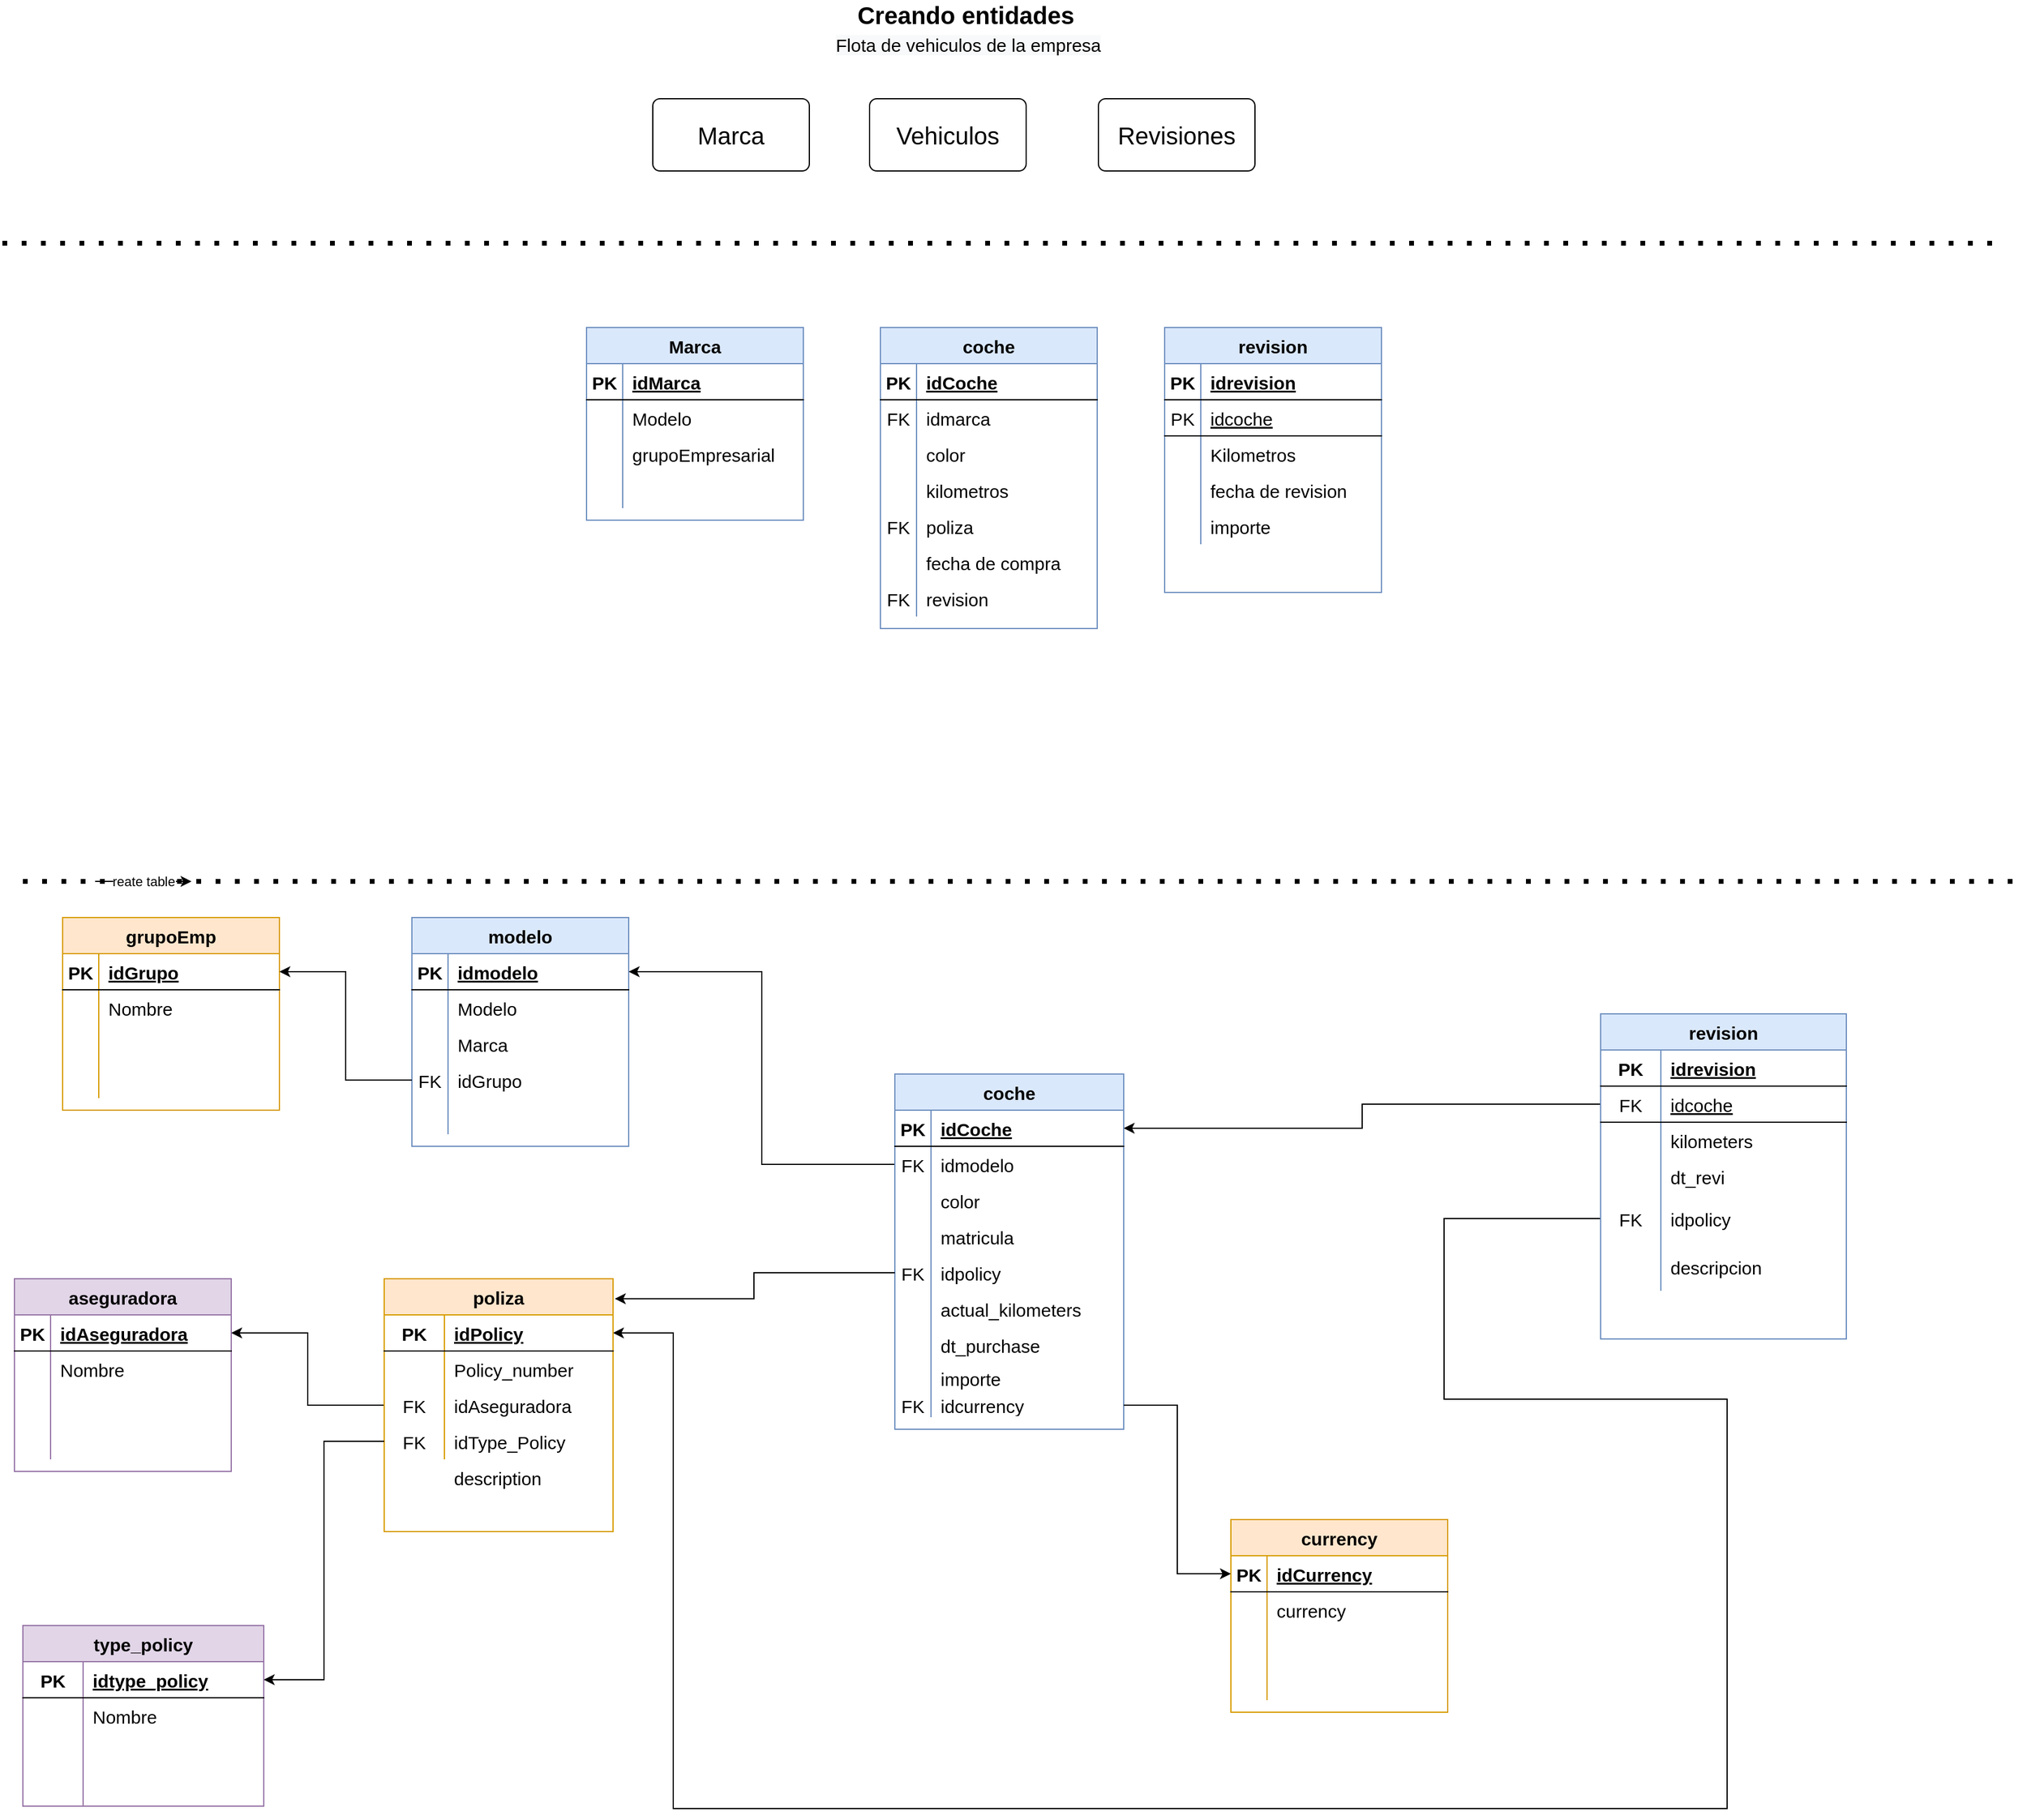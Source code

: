 <mxfile version="20.3.0" type="device"><diagram id="IRge8Xhg5PfkXatUYvmI" name="Página-1"><mxGraphModel dx="2692" dy="641" grid="1" gridSize="10" guides="1" tooltips="1" connect="1" arrows="1" fold="1" page="1" pageScale="1" pageWidth="827" pageHeight="1169" math="0" shadow="0"><root><mxCell id="0"/><mxCell id="1" parent="0"/><mxCell id="stxQC9uxgjwE1Uf5EswR-1" value="&lt;font style=&quot;font-size: 20px;&quot;&gt;&lt;b&gt;Creando entidades&lt;/b&gt;&lt;/font&gt;" style="text;html=1;strokeColor=none;fillColor=none;align=center;verticalAlign=middle;whiteSpace=wrap;rounded=0;" parent="1" vertex="1"><mxGeometry x="-130" y="40" width="200" height="20" as="geometry"/></mxCell><mxCell id="stxQC9uxgjwE1Uf5EswR-2" value="Marca" style="rounded=1;arcSize=10;whiteSpace=wrap;html=1;align=center;fontSize=20;" parent="1" vertex="1"><mxGeometry x="-290" y="120" width="130" height="60" as="geometry"/></mxCell><mxCell id="stxQC9uxgjwE1Uf5EswR-3" value="Vehiculos" style="rounded=1;arcSize=10;whiteSpace=wrap;html=1;align=center;fontSize=20;" parent="1" vertex="1"><mxGeometry x="-110" y="120" width="130" height="60" as="geometry"/></mxCell><mxCell id="stxQC9uxgjwE1Uf5EswR-4" value="Revisiones" style="rounded=1;arcSize=10;whiteSpace=wrap;html=1;align=center;fontSize=20;" parent="1" vertex="1"><mxGeometry x="80" y="120" width="130" height="60" as="geometry"/></mxCell><mxCell id="EFvbftx0C6cwly0nlw5B-1" value="Marca" style="shape=table;startSize=30;container=1;collapsible=1;childLayout=tableLayout;fixedRows=1;rowLines=0;fontStyle=1;align=center;resizeLast=1;fontSize=15;fillColor=#dae8fc;strokeColor=#6c8ebf;" parent="1" vertex="1"><mxGeometry x="-345" y="310" width="180" height="160" as="geometry"/></mxCell><mxCell id="EFvbftx0C6cwly0nlw5B-2" value="" style="shape=tableRow;horizontal=0;startSize=0;swimlaneHead=0;swimlaneBody=0;fillColor=none;collapsible=0;dropTarget=0;points=[[0,0.5],[1,0.5]];portConstraint=eastwest;top=0;left=0;right=0;bottom=1;fontSize=15;" parent="EFvbftx0C6cwly0nlw5B-1" vertex="1"><mxGeometry y="30" width="180" height="30" as="geometry"/></mxCell><mxCell id="EFvbftx0C6cwly0nlw5B-3" value="PK" style="shape=partialRectangle;connectable=0;fillColor=none;top=0;left=0;bottom=0;right=0;fontStyle=1;overflow=hidden;fontSize=15;" parent="EFvbftx0C6cwly0nlw5B-2" vertex="1"><mxGeometry width="30" height="30" as="geometry"><mxRectangle width="30" height="30" as="alternateBounds"/></mxGeometry></mxCell><mxCell id="EFvbftx0C6cwly0nlw5B-4" value="idMarca" style="shape=partialRectangle;connectable=0;fillColor=none;top=0;left=0;bottom=0;right=0;align=left;spacingLeft=6;fontStyle=5;overflow=hidden;fontSize=15;" parent="EFvbftx0C6cwly0nlw5B-2" vertex="1"><mxGeometry x="30" width="150" height="30" as="geometry"><mxRectangle width="150" height="30" as="alternateBounds"/></mxGeometry></mxCell><mxCell id="EFvbftx0C6cwly0nlw5B-5" value="" style="shape=tableRow;horizontal=0;startSize=0;swimlaneHead=0;swimlaneBody=0;fillColor=none;collapsible=0;dropTarget=0;points=[[0,0.5],[1,0.5]];portConstraint=eastwest;top=0;left=0;right=0;bottom=0;fontSize=15;" parent="EFvbftx0C6cwly0nlw5B-1" vertex="1"><mxGeometry y="60" width="180" height="30" as="geometry"/></mxCell><mxCell id="EFvbftx0C6cwly0nlw5B-6" value="" style="shape=partialRectangle;connectable=0;fillColor=none;top=0;left=0;bottom=0;right=0;editable=1;overflow=hidden;fontSize=15;" parent="EFvbftx0C6cwly0nlw5B-5" vertex="1"><mxGeometry width="30" height="30" as="geometry"><mxRectangle width="30" height="30" as="alternateBounds"/></mxGeometry></mxCell><mxCell id="EFvbftx0C6cwly0nlw5B-7" value="Modelo" style="shape=partialRectangle;connectable=0;fillColor=none;top=0;left=0;bottom=0;right=0;align=left;spacingLeft=6;overflow=hidden;fontSize=15;" parent="EFvbftx0C6cwly0nlw5B-5" vertex="1"><mxGeometry x="30" width="150" height="30" as="geometry"><mxRectangle width="150" height="30" as="alternateBounds"/></mxGeometry></mxCell><mxCell id="EFvbftx0C6cwly0nlw5B-8" value="" style="shape=tableRow;horizontal=0;startSize=0;swimlaneHead=0;swimlaneBody=0;fillColor=none;collapsible=0;dropTarget=0;points=[[0,0.5],[1,0.5]];portConstraint=eastwest;top=0;left=0;right=0;bottom=0;fontSize=15;" parent="EFvbftx0C6cwly0nlw5B-1" vertex="1"><mxGeometry y="90" width="180" height="30" as="geometry"/></mxCell><mxCell id="EFvbftx0C6cwly0nlw5B-9" value="" style="shape=partialRectangle;connectable=0;fillColor=none;top=0;left=0;bottom=0;right=0;editable=1;overflow=hidden;fontSize=15;" parent="EFvbftx0C6cwly0nlw5B-8" vertex="1"><mxGeometry width="30" height="30" as="geometry"><mxRectangle width="30" height="30" as="alternateBounds"/></mxGeometry></mxCell><mxCell id="EFvbftx0C6cwly0nlw5B-10" value="grupoEmpresarial" style="shape=partialRectangle;connectable=0;fillColor=none;top=0;left=0;bottom=0;right=0;align=left;spacingLeft=6;overflow=hidden;fontSize=15;" parent="EFvbftx0C6cwly0nlw5B-8" vertex="1"><mxGeometry x="30" width="150" height="30" as="geometry"><mxRectangle width="150" height="30" as="alternateBounds"/></mxGeometry></mxCell><mxCell id="EFvbftx0C6cwly0nlw5B-11" value="" style="shape=tableRow;horizontal=0;startSize=0;swimlaneHead=0;swimlaneBody=0;fillColor=none;collapsible=0;dropTarget=0;points=[[0,0.5],[1,0.5]];portConstraint=eastwest;top=0;left=0;right=0;bottom=0;fontSize=15;" parent="EFvbftx0C6cwly0nlw5B-1" vertex="1"><mxGeometry y="120" width="180" height="30" as="geometry"/></mxCell><mxCell id="EFvbftx0C6cwly0nlw5B-12" value="" style="shape=partialRectangle;connectable=0;fillColor=none;top=0;left=0;bottom=0;right=0;editable=1;overflow=hidden;fontSize=15;" parent="EFvbftx0C6cwly0nlw5B-11" vertex="1"><mxGeometry width="30" height="30" as="geometry"><mxRectangle width="30" height="30" as="alternateBounds"/></mxGeometry></mxCell><mxCell id="EFvbftx0C6cwly0nlw5B-13" value="" style="shape=partialRectangle;connectable=0;fillColor=none;top=0;left=0;bottom=0;right=0;align=left;spacingLeft=6;overflow=hidden;fontSize=15;" parent="EFvbftx0C6cwly0nlw5B-11" vertex="1"><mxGeometry x="30" width="150" height="30" as="geometry"><mxRectangle width="150" height="30" as="alternateBounds"/></mxGeometry></mxCell><mxCell id="EFvbftx0C6cwly0nlw5B-14" value="coche" style="shape=table;startSize=30;container=1;collapsible=1;childLayout=tableLayout;fixedRows=1;rowLines=0;fontStyle=1;align=center;resizeLast=1;fontSize=15;fillColor=#dae8fc;strokeColor=#6c8ebf;" parent="1" vertex="1"><mxGeometry x="-101" y="310" width="180" height="250" as="geometry"/></mxCell><mxCell id="EFvbftx0C6cwly0nlw5B-15" value="" style="shape=tableRow;horizontal=0;startSize=0;swimlaneHead=0;swimlaneBody=0;fillColor=none;collapsible=0;dropTarget=0;points=[[0,0.5],[1,0.5]];portConstraint=eastwest;top=0;left=0;right=0;bottom=1;fontSize=15;" parent="EFvbftx0C6cwly0nlw5B-14" vertex="1"><mxGeometry y="30" width="180" height="30" as="geometry"/></mxCell><mxCell id="EFvbftx0C6cwly0nlw5B-16" value="PK" style="shape=partialRectangle;connectable=0;fillColor=none;top=0;left=0;bottom=0;right=0;fontStyle=1;overflow=hidden;fontSize=15;" parent="EFvbftx0C6cwly0nlw5B-15" vertex="1"><mxGeometry width="30" height="30" as="geometry"><mxRectangle width="30" height="30" as="alternateBounds"/></mxGeometry></mxCell><mxCell id="EFvbftx0C6cwly0nlw5B-17" value="idCoche" style="shape=partialRectangle;connectable=0;fillColor=none;top=0;left=0;bottom=0;right=0;align=left;spacingLeft=6;fontStyle=5;overflow=hidden;fontSize=15;" parent="EFvbftx0C6cwly0nlw5B-15" vertex="1"><mxGeometry x="30" width="150" height="30" as="geometry"><mxRectangle width="150" height="30" as="alternateBounds"/></mxGeometry></mxCell><mxCell id="EFvbftx0C6cwly0nlw5B-18" value="" style="shape=tableRow;horizontal=0;startSize=0;swimlaneHead=0;swimlaneBody=0;fillColor=none;collapsible=0;dropTarget=0;points=[[0,0.5],[1,0.5]];portConstraint=eastwest;top=0;left=0;right=0;bottom=0;fontSize=15;" parent="EFvbftx0C6cwly0nlw5B-14" vertex="1"><mxGeometry y="60" width="180" height="30" as="geometry"/></mxCell><mxCell id="EFvbftx0C6cwly0nlw5B-19" value="FK" style="shape=partialRectangle;connectable=0;fillColor=none;top=0;left=0;bottom=0;right=0;editable=1;overflow=hidden;fontSize=15;" parent="EFvbftx0C6cwly0nlw5B-18" vertex="1"><mxGeometry width="30" height="30" as="geometry"><mxRectangle width="30" height="30" as="alternateBounds"/></mxGeometry></mxCell><mxCell id="EFvbftx0C6cwly0nlw5B-20" value="idmarca" style="shape=partialRectangle;connectable=0;fillColor=none;top=0;left=0;bottom=0;right=0;align=left;spacingLeft=6;overflow=hidden;fontSize=15;" parent="EFvbftx0C6cwly0nlw5B-18" vertex="1"><mxGeometry x="30" width="150" height="30" as="geometry"><mxRectangle width="150" height="30" as="alternateBounds"/></mxGeometry></mxCell><mxCell id="EFvbftx0C6cwly0nlw5B-21" value="" style="shape=tableRow;horizontal=0;startSize=0;swimlaneHead=0;swimlaneBody=0;fillColor=none;collapsible=0;dropTarget=0;points=[[0,0.5],[1,0.5]];portConstraint=eastwest;top=0;left=0;right=0;bottom=0;fontSize=15;" parent="EFvbftx0C6cwly0nlw5B-14" vertex="1"><mxGeometry y="90" width="180" height="30" as="geometry"/></mxCell><mxCell id="EFvbftx0C6cwly0nlw5B-22" value="" style="shape=partialRectangle;connectable=0;fillColor=none;top=0;left=0;bottom=0;right=0;editable=1;overflow=hidden;fontSize=15;" parent="EFvbftx0C6cwly0nlw5B-21" vertex="1"><mxGeometry width="30" height="30" as="geometry"><mxRectangle width="30" height="30" as="alternateBounds"/></mxGeometry></mxCell><mxCell id="EFvbftx0C6cwly0nlw5B-23" value="color" style="shape=partialRectangle;connectable=0;fillColor=none;top=0;left=0;bottom=0;right=0;align=left;spacingLeft=6;overflow=hidden;fontSize=15;" parent="EFvbftx0C6cwly0nlw5B-21" vertex="1"><mxGeometry x="30" width="150" height="30" as="geometry"><mxRectangle width="150" height="30" as="alternateBounds"/></mxGeometry></mxCell><mxCell id="EFvbftx0C6cwly0nlw5B-24" value="" style="shape=tableRow;horizontal=0;startSize=0;swimlaneHead=0;swimlaneBody=0;fillColor=none;collapsible=0;dropTarget=0;points=[[0,0.5],[1,0.5]];portConstraint=eastwest;top=0;left=0;right=0;bottom=0;fontSize=15;" parent="EFvbftx0C6cwly0nlw5B-14" vertex="1"><mxGeometry y="120" width="180" height="30" as="geometry"/></mxCell><mxCell id="EFvbftx0C6cwly0nlw5B-25" value="" style="shape=partialRectangle;connectable=0;fillColor=none;top=0;left=0;bottom=0;right=0;editable=1;overflow=hidden;fontSize=15;" parent="EFvbftx0C6cwly0nlw5B-24" vertex="1"><mxGeometry width="30" height="30" as="geometry"><mxRectangle width="30" height="30" as="alternateBounds"/></mxGeometry></mxCell><mxCell id="EFvbftx0C6cwly0nlw5B-26" value="kilometros" style="shape=partialRectangle;connectable=0;fillColor=none;top=0;left=0;bottom=0;right=0;align=left;spacingLeft=6;overflow=hidden;fontSize=15;" parent="EFvbftx0C6cwly0nlw5B-24" vertex="1"><mxGeometry x="30" width="150" height="30" as="geometry"><mxRectangle width="150" height="30" as="alternateBounds"/></mxGeometry></mxCell><mxCell id="EFvbftx0C6cwly0nlw5B-41" value="" style="shape=tableRow;horizontal=0;startSize=0;swimlaneHead=0;swimlaneBody=0;fillColor=none;collapsible=0;dropTarget=0;points=[[0,0.5],[1,0.5]];portConstraint=eastwest;top=0;left=0;right=0;bottom=0;fontSize=15;" parent="EFvbftx0C6cwly0nlw5B-14" vertex="1"><mxGeometry y="150" width="180" height="30" as="geometry"/></mxCell><mxCell id="EFvbftx0C6cwly0nlw5B-42" value="FK" style="shape=partialRectangle;connectable=0;fillColor=none;top=0;left=0;bottom=0;right=0;editable=1;overflow=hidden;fontSize=15;" parent="EFvbftx0C6cwly0nlw5B-41" vertex="1"><mxGeometry width="30" height="30" as="geometry"><mxRectangle width="30" height="30" as="alternateBounds"/></mxGeometry></mxCell><mxCell id="EFvbftx0C6cwly0nlw5B-43" value="poliza" style="shape=partialRectangle;connectable=0;fillColor=none;top=0;left=0;bottom=0;right=0;align=left;spacingLeft=6;overflow=hidden;fontSize=15;" parent="EFvbftx0C6cwly0nlw5B-41" vertex="1"><mxGeometry x="30" width="150" height="30" as="geometry"><mxRectangle width="150" height="30" as="alternateBounds"/></mxGeometry></mxCell><mxCell id="EFvbftx0C6cwly0nlw5B-44" value="" style="shape=tableRow;horizontal=0;startSize=0;swimlaneHead=0;swimlaneBody=0;fillColor=none;collapsible=0;dropTarget=0;points=[[0,0.5],[1,0.5]];portConstraint=eastwest;top=0;left=0;right=0;bottom=0;fontSize=15;" parent="EFvbftx0C6cwly0nlw5B-14" vertex="1"><mxGeometry y="180" width="180" height="30" as="geometry"/></mxCell><mxCell id="EFvbftx0C6cwly0nlw5B-45" value="" style="shape=partialRectangle;connectable=0;fillColor=none;top=0;left=0;bottom=0;right=0;editable=1;overflow=hidden;fontSize=15;" parent="EFvbftx0C6cwly0nlw5B-44" vertex="1"><mxGeometry width="30" height="30" as="geometry"><mxRectangle width="30" height="30" as="alternateBounds"/></mxGeometry></mxCell><mxCell id="EFvbftx0C6cwly0nlw5B-46" value="fecha de compra" style="shape=partialRectangle;connectable=0;fillColor=none;top=0;left=0;bottom=0;right=0;align=left;spacingLeft=6;overflow=hidden;fontSize=15;" parent="EFvbftx0C6cwly0nlw5B-44" vertex="1"><mxGeometry x="30" width="150" height="30" as="geometry"><mxRectangle width="150" height="30" as="alternateBounds"/></mxGeometry></mxCell><mxCell id="EFvbftx0C6cwly0nlw5B-47" value="" style="shape=tableRow;horizontal=0;startSize=0;swimlaneHead=0;swimlaneBody=0;fillColor=none;collapsible=0;dropTarget=0;points=[[0,0.5],[1,0.5]];portConstraint=eastwest;top=0;left=0;right=0;bottom=0;fontSize=15;" parent="EFvbftx0C6cwly0nlw5B-14" vertex="1"><mxGeometry y="210" width="180" height="30" as="geometry"/></mxCell><mxCell id="EFvbftx0C6cwly0nlw5B-48" value="FK" style="shape=partialRectangle;connectable=0;fillColor=none;top=0;left=0;bottom=0;right=0;editable=1;overflow=hidden;fontSize=15;" parent="EFvbftx0C6cwly0nlw5B-47" vertex="1"><mxGeometry width="30" height="30" as="geometry"><mxRectangle width="30" height="30" as="alternateBounds"/></mxGeometry></mxCell><mxCell id="EFvbftx0C6cwly0nlw5B-49" value="revision" style="shape=partialRectangle;connectable=0;fillColor=none;top=0;left=0;bottom=0;right=0;align=left;spacingLeft=6;overflow=hidden;fontSize=15;" parent="EFvbftx0C6cwly0nlw5B-47" vertex="1"><mxGeometry x="30" width="150" height="30" as="geometry"><mxRectangle width="150" height="30" as="alternateBounds"/></mxGeometry></mxCell><mxCell id="EFvbftx0C6cwly0nlw5B-27" value="revision" style="shape=table;startSize=30;container=1;collapsible=1;childLayout=tableLayout;fixedRows=1;rowLines=0;fontStyle=1;align=center;resizeLast=1;fontSize=15;fillColor=#dae8fc;strokeColor=#6c8ebf;" parent="1" vertex="1"><mxGeometry x="135" y="310" width="180" height="220" as="geometry"/></mxCell><mxCell id="EFvbftx0C6cwly0nlw5B-28" value="" style="shape=tableRow;horizontal=0;startSize=0;swimlaneHead=0;swimlaneBody=0;fillColor=none;collapsible=0;dropTarget=0;points=[[0,0.5],[1,0.5]];portConstraint=eastwest;top=0;left=0;right=0;bottom=1;fontSize=15;" parent="EFvbftx0C6cwly0nlw5B-27" vertex="1"><mxGeometry y="30" width="180" height="30" as="geometry"/></mxCell><mxCell id="EFvbftx0C6cwly0nlw5B-29" value="PK" style="shape=partialRectangle;connectable=0;fillColor=none;top=0;left=0;bottom=0;right=0;fontStyle=1;overflow=hidden;fontSize=15;" parent="EFvbftx0C6cwly0nlw5B-28" vertex="1"><mxGeometry width="30" height="30" as="geometry"><mxRectangle width="30" height="30" as="alternateBounds"/></mxGeometry></mxCell><mxCell id="EFvbftx0C6cwly0nlw5B-30" value="idrevision" style="shape=partialRectangle;connectable=0;fillColor=none;top=0;left=0;bottom=0;right=0;align=left;spacingLeft=6;fontStyle=5;overflow=hidden;fontSize=15;" parent="EFvbftx0C6cwly0nlw5B-28" vertex="1"><mxGeometry x="30" width="150" height="30" as="geometry"><mxRectangle width="150" height="30" as="alternateBounds"/></mxGeometry></mxCell><mxCell id="EFvbftx0C6cwly0nlw5B-63" value="" style="shape=tableRow;horizontal=0;startSize=0;swimlaneHead=0;swimlaneBody=0;fillColor=none;collapsible=0;dropTarget=0;points=[[0,0.5],[1,0.5]];portConstraint=eastwest;top=0;left=0;right=0;bottom=1;fontSize=15;" parent="EFvbftx0C6cwly0nlw5B-27" vertex="1"><mxGeometry y="60" width="180" height="30" as="geometry"/></mxCell><mxCell id="EFvbftx0C6cwly0nlw5B-64" value="PK" style="shape=partialRectangle;connectable=0;fillColor=none;top=0;left=0;bottom=0;right=0;fontStyle=0;overflow=hidden;fontSize=15;strokeWidth=0;" parent="EFvbftx0C6cwly0nlw5B-63" vertex="1"><mxGeometry width="30" height="30" as="geometry"><mxRectangle width="30" height="30" as="alternateBounds"/></mxGeometry></mxCell><mxCell id="EFvbftx0C6cwly0nlw5B-65" value="idcoche" style="shape=partialRectangle;connectable=0;fillColor=none;top=0;left=0;bottom=0;right=0;align=left;spacingLeft=6;fontStyle=4;overflow=hidden;fontSize=15;strokeWidth=0;" parent="EFvbftx0C6cwly0nlw5B-63" vertex="1"><mxGeometry x="30" width="150" height="30" as="geometry"><mxRectangle width="150" height="30" as="alternateBounds"/></mxGeometry></mxCell><mxCell id="EFvbftx0C6cwly0nlw5B-31" value="" style="shape=tableRow;horizontal=0;startSize=0;swimlaneHead=0;swimlaneBody=0;fillColor=none;collapsible=0;dropTarget=0;points=[[0,0.5],[1,0.5]];portConstraint=eastwest;top=0;left=0;right=0;bottom=0;fontSize=15;" parent="EFvbftx0C6cwly0nlw5B-27" vertex="1"><mxGeometry y="90" width="180" height="30" as="geometry"/></mxCell><mxCell id="EFvbftx0C6cwly0nlw5B-32" value="" style="shape=partialRectangle;connectable=0;fillColor=none;top=0;left=0;bottom=0;right=0;editable=1;overflow=hidden;fontSize=15;" parent="EFvbftx0C6cwly0nlw5B-31" vertex="1"><mxGeometry width="30" height="30" as="geometry"><mxRectangle width="30" height="30" as="alternateBounds"/></mxGeometry></mxCell><mxCell id="EFvbftx0C6cwly0nlw5B-33" value="Kilometros" style="shape=partialRectangle;connectable=0;fillColor=none;top=0;left=0;bottom=0;right=0;align=left;spacingLeft=6;overflow=hidden;fontSize=15;" parent="EFvbftx0C6cwly0nlw5B-31" vertex="1"><mxGeometry x="30" width="150" height="30" as="geometry"><mxRectangle width="150" height="30" as="alternateBounds"/></mxGeometry></mxCell><mxCell id="EFvbftx0C6cwly0nlw5B-34" value="" style="shape=tableRow;horizontal=0;startSize=0;swimlaneHead=0;swimlaneBody=0;fillColor=none;collapsible=0;dropTarget=0;points=[[0,0.5],[1,0.5]];portConstraint=eastwest;top=0;left=0;right=0;bottom=0;fontSize=15;" parent="EFvbftx0C6cwly0nlw5B-27" vertex="1"><mxGeometry y="120" width="180" height="30" as="geometry"/></mxCell><mxCell id="EFvbftx0C6cwly0nlw5B-35" value="" style="shape=partialRectangle;connectable=0;fillColor=none;top=0;left=0;bottom=0;right=0;editable=1;overflow=hidden;fontSize=15;" parent="EFvbftx0C6cwly0nlw5B-34" vertex="1"><mxGeometry width="30" height="30" as="geometry"><mxRectangle width="30" height="30" as="alternateBounds"/></mxGeometry></mxCell><mxCell id="EFvbftx0C6cwly0nlw5B-36" value="fecha de revision" style="shape=partialRectangle;connectable=0;fillColor=none;top=0;left=0;bottom=0;right=0;align=left;spacingLeft=6;overflow=hidden;fontSize=15;" parent="EFvbftx0C6cwly0nlw5B-34" vertex="1"><mxGeometry x="30" width="150" height="30" as="geometry"><mxRectangle width="150" height="30" as="alternateBounds"/></mxGeometry></mxCell><mxCell id="EFvbftx0C6cwly0nlw5B-37" value="" style="shape=tableRow;horizontal=0;startSize=0;swimlaneHead=0;swimlaneBody=0;fillColor=none;collapsible=0;dropTarget=0;points=[[0,0.5],[1,0.5]];portConstraint=eastwest;top=0;left=0;right=0;bottom=0;fontSize=15;" parent="EFvbftx0C6cwly0nlw5B-27" vertex="1"><mxGeometry y="150" width="180" height="30" as="geometry"/></mxCell><mxCell id="EFvbftx0C6cwly0nlw5B-38" value="" style="shape=partialRectangle;connectable=0;fillColor=none;top=0;left=0;bottom=0;right=0;editable=1;overflow=hidden;fontSize=15;" parent="EFvbftx0C6cwly0nlw5B-37" vertex="1"><mxGeometry width="30" height="30" as="geometry"><mxRectangle width="30" height="30" as="alternateBounds"/></mxGeometry></mxCell><mxCell id="EFvbftx0C6cwly0nlw5B-39" value="importe" style="shape=partialRectangle;connectable=0;fillColor=none;top=0;left=0;bottom=0;right=0;align=left;spacingLeft=6;overflow=hidden;fontSize=15;" parent="EFvbftx0C6cwly0nlw5B-37" vertex="1"><mxGeometry x="30" width="150" height="30" as="geometry"><mxRectangle width="150" height="30" as="alternateBounds"/></mxGeometry></mxCell><mxCell id="EFvbftx0C6cwly0nlw5B-40" value="&lt;span style=&quot;color: rgb(0, 0, 0); font-family: Helvetica; font-size: 15px; font-style: normal; font-variant-ligatures: normal; font-variant-caps: normal; font-weight: 400; letter-spacing: normal; orphans: 2; text-align: center; text-indent: 0px; text-transform: none; widows: 2; word-spacing: 0px; -webkit-text-stroke-width: 0px; background-color: rgb(248, 249, 250); text-decoration-thickness: initial; text-decoration-style: initial; text-decoration-color: initial; float: none; display: inline !important;&quot;&gt;Flota de vehiculos de la empresa&lt;/span&gt;" style="text;whiteSpace=wrap;html=1;fontSize=15;" parent="1" vertex="1"><mxGeometry x="-140" y="60" width="250" height="40" as="geometry"/></mxCell><mxCell id="ibwYwaO0Dmgdq9S4OXzM-117" value="" style="endArrow=none;dashed=1;html=1;dashPattern=1 3;strokeWidth=4;rounded=0;" parent="1" edge="1"><mxGeometry width="50" height="50" relative="1" as="geometry"><mxPoint x="-830" y="240" as="sourcePoint"/><mxPoint x="830" y="240" as="targetPoint"/></mxGeometry></mxCell><mxCell id="Ln-7kYl1N_b1XI2OFo0j-1" value="modelo" style="shape=table;startSize=30;container=1;collapsible=1;childLayout=tableLayout;fixedRows=1;rowLines=0;fontStyle=1;align=center;resizeLast=1;fontSize=15;fillColor=#dae8fc;strokeColor=#6c8ebf;" parent="1" vertex="1"><mxGeometry x="-490" y="800" width="180" height="190" as="geometry"/></mxCell><mxCell id="Ln-7kYl1N_b1XI2OFo0j-2" value="" style="shape=tableRow;horizontal=0;startSize=0;swimlaneHead=0;swimlaneBody=0;fillColor=none;collapsible=0;dropTarget=0;points=[[0,0.5],[1,0.5]];portConstraint=eastwest;top=0;left=0;right=0;bottom=1;fontSize=15;" parent="Ln-7kYl1N_b1XI2OFo0j-1" vertex="1"><mxGeometry y="30" width="180" height="30" as="geometry"/></mxCell><mxCell id="Ln-7kYl1N_b1XI2OFo0j-3" value="PK" style="shape=partialRectangle;connectable=0;fillColor=none;top=0;left=0;bottom=0;right=0;fontStyle=1;overflow=hidden;fontSize=15;" parent="Ln-7kYl1N_b1XI2OFo0j-2" vertex="1"><mxGeometry width="30" height="30" as="geometry"><mxRectangle width="30" height="30" as="alternateBounds"/></mxGeometry></mxCell><mxCell id="Ln-7kYl1N_b1XI2OFo0j-4" value="idmodelo" style="shape=partialRectangle;connectable=0;fillColor=none;top=0;left=0;bottom=0;right=0;align=left;spacingLeft=6;fontStyle=5;overflow=hidden;fontSize=15;" parent="Ln-7kYl1N_b1XI2OFo0j-2" vertex="1"><mxGeometry x="30" width="150" height="30" as="geometry"><mxRectangle width="150" height="30" as="alternateBounds"/></mxGeometry></mxCell><mxCell id="Ln-7kYl1N_b1XI2OFo0j-5" value="" style="shape=tableRow;horizontal=0;startSize=0;swimlaneHead=0;swimlaneBody=0;fillColor=none;collapsible=0;dropTarget=0;points=[[0,0.5],[1,0.5]];portConstraint=eastwest;top=0;left=0;right=0;bottom=0;fontSize=15;" parent="Ln-7kYl1N_b1XI2OFo0j-1" vertex="1"><mxGeometry y="60" width="180" height="30" as="geometry"/></mxCell><mxCell id="Ln-7kYl1N_b1XI2OFo0j-6" value="" style="shape=partialRectangle;connectable=0;fillColor=none;top=0;left=0;bottom=0;right=0;editable=1;overflow=hidden;fontSize=15;" parent="Ln-7kYl1N_b1XI2OFo0j-5" vertex="1"><mxGeometry width="30" height="30" as="geometry"><mxRectangle width="30" height="30" as="alternateBounds"/></mxGeometry></mxCell><mxCell id="Ln-7kYl1N_b1XI2OFo0j-7" value="Modelo" style="shape=partialRectangle;connectable=0;fillColor=none;top=0;left=0;bottom=0;right=0;align=left;spacingLeft=6;overflow=hidden;fontSize=15;" parent="Ln-7kYl1N_b1XI2OFo0j-5" vertex="1"><mxGeometry x="30" width="150" height="30" as="geometry"><mxRectangle width="150" height="30" as="alternateBounds"/></mxGeometry></mxCell><mxCell id="jn3zhx_FFXFFmFSHTB-c-5" value="" style="shape=tableRow;horizontal=0;startSize=0;swimlaneHead=0;swimlaneBody=0;fillColor=none;collapsible=0;dropTarget=0;points=[[0,0.5],[1,0.5]];portConstraint=eastwest;top=0;left=0;right=0;bottom=0;fontSize=15;" parent="Ln-7kYl1N_b1XI2OFo0j-1" vertex="1"><mxGeometry y="90" width="180" height="30" as="geometry"/></mxCell><mxCell id="jn3zhx_FFXFFmFSHTB-c-6" value="" style="shape=partialRectangle;connectable=0;fillColor=none;top=0;left=0;bottom=0;right=0;editable=1;overflow=hidden;fontSize=15;" parent="jn3zhx_FFXFFmFSHTB-c-5" vertex="1"><mxGeometry width="30" height="30" as="geometry"><mxRectangle width="30" height="30" as="alternateBounds"/></mxGeometry></mxCell><mxCell id="jn3zhx_FFXFFmFSHTB-c-7" value="Marca" style="shape=partialRectangle;connectable=0;fillColor=none;top=0;left=0;bottom=0;right=0;align=left;spacingLeft=6;overflow=hidden;fontSize=15;" parent="jn3zhx_FFXFFmFSHTB-c-5" vertex="1"><mxGeometry x="30" width="150" height="30" as="geometry"><mxRectangle width="150" height="30" as="alternateBounds"/></mxGeometry></mxCell><mxCell id="Ln-7kYl1N_b1XI2OFo0j-8" value="" style="shape=tableRow;horizontal=0;startSize=0;swimlaneHead=0;swimlaneBody=0;fillColor=none;collapsible=0;dropTarget=0;points=[[0,0.5],[1,0.5]];portConstraint=eastwest;top=0;left=0;right=0;bottom=0;fontSize=15;" parent="Ln-7kYl1N_b1XI2OFo0j-1" vertex="1"><mxGeometry y="120" width="180" height="30" as="geometry"/></mxCell><mxCell id="Ln-7kYl1N_b1XI2OFo0j-9" value="FK" style="shape=partialRectangle;connectable=0;fillColor=none;top=0;left=0;bottom=0;right=0;editable=1;overflow=hidden;fontSize=15;" parent="Ln-7kYl1N_b1XI2OFo0j-8" vertex="1"><mxGeometry width="30" height="30" as="geometry"><mxRectangle width="30" height="30" as="alternateBounds"/></mxGeometry></mxCell><mxCell id="Ln-7kYl1N_b1XI2OFo0j-10" value="idGrupo" style="shape=partialRectangle;connectable=0;fillColor=none;top=0;left=0;bottom=0;right=0;align=left;spacingLeft=6;overflow=hidden;fontSize=15;" parent="Ln-7kYl1N_b1XI2OFo0j-8" vertex="1"><mxGeometry x="30" width="150" height="30" as="geometry"><mxRectangle width="150" height="30" as="alternateBounds"/></mxGeometry></mxCell><mxCell id="Ln-7kYl1N_b1XI2OFo0j-11" value="" style="shape=tableRow;horizontal=0;startSize=0;swimlaneHead=0;swimlaneBody=0;fillColor=none;collapsible=0;dropTarget=0;points=[[0,0.5],[1,0.5]];portConstraint=eastwest;top=0;left=0;right=0;bottom=0;fontSize=15;" parent="Ln-7kYl1N_b1XI2OFo0j-1" vertex="1"><mxGeometry y="150" width="180" height="30" as="geometry"/></mxCell><mxCell id="Ln-7kYl1N_b1XI2OFo0j-12" value="" style="shape=partialRectangle;connectable=0;fillColor=none;top=0;left=0;bottom=0;right=0;editable=1;overflow=hidden;fontSize=15;" parent="Ln-7kYl1N_b1XI2OFo0j-11" vertex="1"><mxGeometry width="30" height="30" as="geometry"><mxRectangle width="30" height="30" as="alternateBounds"/></mxGeometry></mxCell><mxCell id="Ln-7kYl1N_b1XI2OFo0j-13" value="" style="shape=partialRectangle;connectable=0;fillColor=none;top=0;left=0;bottom=0;right=0;align=left;spacingLeft=6;overflow=hidden;fontSize=15;" parent="Ln-7kYl1N_b1XI2OFo0j-11" vertex="1"><mxGeometry x="30" width="150" height="30" as="geometry"><mxRectangle width="150" height="30" as="alternateBounds"/></mxGeometry></mxCell><mxCell id="Ln-7kYl1N_b1XI2OFo0j-14" style="edgeStyle=orthogonalEdgeStyle;rounded=0;orthogonalLoop=1;jettySize=auto;html=1;entryX=1;entryY=0.5;entryDx=0;entryDy=0;exitX=0;exitY=0.5;exitDx=0;exitDy=0;" parent="1" source="Ln-7kYl1N_b1XI2OFo0j-19" target="Ln-7kYl1N_b1XI2OFo0j-2" edge="1"><mxGeometry relative="1" as="geometry"/></mxCell><mxCell id="Ln-7kYl1N_b1XI2OFo0j-15" value="coche" style="shape=table;startSize=30;container=1;collapsible=1;childLayout=tableLayout;fixedRows=1;rowLines=0;fontStyle=1;align=center;resizeLast=1;fontSize=15;fillColor=#dae8fc;strokeColor=#6c8ebf;" parent="1" vertex="1"><mxGeometry x="-89" y="930" width="190" height="295" as="geometry"/></mxCell><mxCell id="Ln-7kYl1N_b1XI2OFo0j-16" value="" style="shape=tableRow;horizontal=0;startSize=0;swimlaneHead=0;swimlaneBody=0;fillColor=none;collapsible=0;dropTarget=0;points=[[0,0.5],[1,0.5]];portConstraint=eastwest;top=0;left=0;right=0;bottom=1;fontSize=15;" parent="Ln-7kYl1N_b1XI2OFo0j-15" vertex="1"><mxGeometry y="30" width="190" height="30" as="geometry"/></mxCell><mxCell id="Ln-7kYl1N_b1XI2OFo0j-17" value="PK" style="shape=partialRectangle;connectable=0;fillColor=none;top=0;left=0;bottom=0;right=0;fontStyle=1;overflow=hidden;fontSize=15;" parent="Ln-7kYl1N_b1XI2OFo0j-16" vertex="1"><mxGeometry width="30" height="30" as="geometry"><mxRectangle width="30" height="30" as="alternateBounds"/></mxGeometry></mxCell><mxCell id="Ln-7kYl1N_b1XI2OFo0j-18" value="idCoche" style="shape=partialRectangle;connectable=0;fillColor=none;top=0;left=0;bottom=0;right=0;align=left;spacingLeft=6;fontStyle=5;overflow=hidden;fontSize=15;" parent="Ln-7kYl1N_b1XI2OFo0j-16" vertex="1"><mxGeometry x="30" width="160" height="30" as="geometry"><mxRectangle width="160" height="30" as="alternateBounds"/></mxGeometry></mxCell><mxCell id="Ln-7kYl1N_b1XI2OFo0j-19" value="" style="shape=tableRow;horizontal=0;startSize=0;swimlaneHead=0;swimlaneBody=0;fillColor=none;collapsible=0;dropTarget=0;points=[[0,0.5],[1,0.5]];portConstraint=eastwest;top=0;left=0;right=0;bottom=0;fontSize=15;" parent="Ln-7kYl1N_b1XI2OFo0j-15" vertex="1"><mxGeometry y="60" width="190" height="30" as="geometry"/></mxCell><mxCell id="Ln-7kYl1N_b1XI2OFo0j-20" value="FK" style="shape=partialRectangle;connectable=0;fillColor=none;top=0;left=0;bottom=0;right=0;editable=1;overflow=hidden;fontSize=15;" parent="Ln-7kYl1N_b1XI2OFo0j-19" vertex="1"><mxGeometry width="30" height="30" as="geometry"><mxRectangle width="30" height="30" as="alternateBounds"/></mxGeometry></mxCell><mxCell id="Ln-7kYl1N_b1XI2OFo0j-21" value="idmodelo" style="shape=partialRectangle;connectable=0;fillColor=none;top=0;left=0;bottom=0;right=0;align=left;spacingLeft=6;overflow=hidden;fontSize=15;" parent="Ln-7kYl1N_b1XI2OFo0j-19" vertex="1"><mxGeometry x="30" width="160" height="30" as="geometry"><mxRectangle width="160" height="30" as="alternateBounds"/></mxGeometry></mxCell><mxCell id="Ln-7kYl1N_b1XI2OFo0j-22" value="" style="shape=tableRow;horizontal=0;startSize=0;swimlaneHead=0;swimlaneBody=0;fillColor=none;collapsible=0;dropTarget=0;points=[[0,0.5],[1,0.5]];portConstraint=eastwest;top=0;left=0;right=0;bottom=0;fontSize=15;" parent="Ln-7kYl1N_b1XI2OFo0j-15" vertex="1"><mxGeometry y="90" width="190" height="30" as="geometry"/></mxCell><mxCell id="Ln-7kYl1N_b1XI2OFo0j-23" value="" style="shape=partialRectangle;connectable=0;fillColor=none;top=0;left=0;bottom=0;right=0;editable=1;overflow=hidden;fontSize=15;" parent="Ln-7kYl1N_b1XI2OFo0j-22" vertex="1"><mxGeometry width="30" height="30" as="geometry"><mxRectangle width="30" height="30" as="alternateBounds"/></mxGeometry></mxCell><mxCell id="Ln-7kYl1N_b1XI2OFo0j-24" value="color" style="shape=partialRectangle;connectable=0;fillColor=none;top=0;left=0;bottom=0;right=0;align=left;spacingLeft=6;overflow=hidden;fontSize=15;" parent="Ln-7kYl1N_b1XI2OFo0j-22" vertex="1"><mxGeometry x="30" width="160" height="30" as="geometry"><mxRectangle width="160" height="30" as="alternateBounds"/></mxGeometry></mxCell><mxCell id="Ln-7kYl1N_b1XI2OFo0j-25" value="" style="shape=tableRow;horizontal=0;startSize=0;swimlaneHead=0;swimlaneBody=0;fillColor=none;collapsible=0;dropTarget=0;points=[[0,0.5],[1,0.5]];portConstraint=eastwest;top=0;left=0;right=0;bottom=0;fontSize=15;" parent="Ln-7kYl1N_b1XI2OFo0j-15" vertex="1"><mxGeometry y="120" width="190" height="30" as="geometry"/></mxCell><mxCell id="Ln-7kYl1N_b1XI2OFo0j-26" value="" style="shape=partialRectangle;connectable=0;fillColor=none;top=0;left=0;bottom=0;right=0;editable=1;overflow=hidden;fontSize=15;" parent="Ln-7kYl1N_b1XI2OFo0j-25" vertex="1"><mxGeometry width="30" height="30" as="geometry"><mxRectangle width="30" height="30" as="alternateBounds"/></mxGeometry></mxCell><mxCell id="Ln-7kYl1N_b1XI2OFo0j-27" value="matricula" style="shape=partialRectangle;connectable=0;fillColor=none;top=0;left=0;bottom=0;right=0;align=left;spacingLeft=6;overflow=hidden;fontSize=15;" parent="Ln-7kYl1N_b1XI2OFo0j-25" vertex="1"><mxGeometry x="30" width="160" height="30" as="geometry"><mxRectangle width="160" height="30" as="alternateBounds"/></mxGeometry></mxCell><mxCell id="Ln-7kYl1N_b1XI2OFo0j-28" value="" style="shape=tableRow;horizontal=0;startSize=0;swimlaneHead=0;swimlaneBody=0;fillColor=none;collapsible=0;dropTarget=0;points=[[0,0.5],[1,0.5]];portConstraint=eastwest;top=0;left=0;right=0;bottom=0;fontSize=15;" parent="Ln-7kYl1N_b1XI2OFo0j-15" vertex="1"><mxGeometry y="150" width="190" height="30" as="geometry"/></mxCell><mxCell id="Ln-7kYl1N_b1XI2OFo0j-29" value="FK" style="shape=partialRectangle;connectable=0;fillColor=none;top=0;left=0;bottom=0;right=0;editable=1;overflow=hidden;fontSize=15;" parent="Ln-7kYl1N_b1XI2OFo0j-28" vertex="1"><mxGeometry width="30" height="30" as="geometry"><mxRectangle width="30" height="30" as="alternateBounds"/></mxGeometry></mxCell><mxCell id="Ln-7kYl1N_b1XI2OFo0j-30" value="idpolicy" style="shape=partialRectangle;connectable=0;fillColor=none;top=0;left=0;bottom=0;right=0;align=left;spacingLeft=6;overflow=hidden;fontSize=15;" parent="Ln-7kYl1N_b1XI2OFo0j-28" vertex="1"><mxGeometry x="30" width="160" height="30" as="geometry"><mxRectangle width="160" height="30" as="alternateBounds"/></mxGeometry></mxCell><mxCell id="Ln-7kYl1N_b1XI2OFo0j-34" value="" style="shape=tableRow;horizontal=0;startSize=0;swimlaneHead=0;swimlaneBody=0;fillColor=none;collapsible=0;dropTarget=0;points=[[0,0.5],[1,0.5]];portConstraint=eastwest;top=0;left=0;right=0;bottom=0;fontSize=15;" parent="Ln-7kYl1N_b1XI2OFo0j-15" vertex="1"><mxGeometry y="180" width="190" height="30" as="geometry"/></mxCell><mxCell id="Ln-7kYl1N_b1XI2OFo0j-35" value="" style="shape=partialRectangle;connectable=0;fillColor=none;top=0;left=0;bottom=0;right=0;editable=1;overflow=hidden;fontSize=15;" parent="Ln-7kYl1N_b1XI2OFo0j-34" vertex="1"><mxGeometry width="30" height="30" as="geometry"><mxRectangle width="30" height="30" as="alternateBounds"/></mxGeometry></mxCell><mxCell id="Ln-7kYl1N_b1XI2OFo0j-36" value="actual_kilometers" style="shape=partialRectangle;connectable=0;fillColor=none;top=0;left=0;bottom=0;right=0;align=left;spacingLeft=6;overflow=hidden;fontSize=15;" parent="Ln-7kYl1N_b1XI2OFo0j-34" vertex="1"><mxGeometry x="30" width="160" height="30" as="geometry"><mxRectangle width="160" height="30" as="alternateBounds"/></mxGeometry></mxCell><mxCell id="Ln-7kYl1N_b1XI2OFo0j-37" value="" style="shape=tableRow;horizontal=0;startSize=0;swimlaneHead=0;swimlaneBody=0;fillColor=none;collapsible=0;dropTarget=0;points=[[0,0.5],[1,0.5]];portConstraint=eastwest;top=0;left=0;right=0;bottom=0;fontSize=15;" parent="Ln-7kYl1N_b1XI2OFo0j-15" vertex="1"><mxGeometry y="210" width="190" height="30" as="geometry"/></mxCell><mxCell id="Ln-7kYl1N_b1XI2OFo0j-38" value="" style="shape=partialRectangle;connectable=0;fillColor=none;top=0;left=0;bottom=0;right=0;editable=1;overflow=hidden;fontSize=15;" parent="Ln-7kYl1N_b1XI2OFo0j-37" vertex="1"><mxGeometry width="30" height="30" as="geometry"><mxRectangle width="30" height="30" as="alternateBounds"/></mxGeometry></mxCell><mxCell id="Ln-7kYl1N_b1XI2OFo0j-39" value="dt_purchase" style="shape=partialRectangle;connectable=0;fillColor=none;top=0;left=0;bottom=0;right=0;align=left;spacingLeft=6;overflow=hidden;fontSize=15;" parent="Ln-7kYl1N_b1XI2OFo0j-37" vertex="1"><mxGeometry x="30" width="160" height="30" as="geometry"><mxRectangle width="160" height="30" as="alternateBounds"/></mxGeometry></mxCell><mxCell id="Ln-7kYl1N_b1XI2OFo0j-43" value="" style="shape=tableRow;horizontal=0;startSize=0;swimlaneHead=0;swimlaneBody=0;fillColor=none;collapsible=0;dropTarget=0;points=[[0,0.5],[1,0.5]];portConstraint=eastwest;top=0;left=0;right=0;bottom=0;fontSize=15;" parent="Ln-7kYl1N_b1XI2OFo0j-15" vertex="1"><mxGeometry y="240" width="190" height="25" as="geometry"/></mxCell><mxCell id="Ln-7kYl1N_b1XI2OFo0j-44" value="" style="shape=partialRectangle;connectable=0;fillColor=none;top=0;left=0;bottom=0;right=0;editable=1;overflow=hidden;fontSize=15;" parent="Ln-7kYl1N_b1XI2OFo0j-43" vertex="1"><mxGeometry width="30" height="25" as="geometry"><mxRectangle width="30" height="25" as="alternateBounds"/></mxGeometry></mxCell><mxCell id="Ln-7kYl1N_b1XI2OFo0j-45" value="importe" style="shape=partialRectangle;connectable=0;fillColor=none;top=0;left=0;bottom=0;right=0;align=left;spacingLeft=6;overflow=hidden;fontSize=15;" parent="Ln-7kYl1N_b1XI2OFo0j-43" vertex="1"><mxGeometry x="30" width="160" height="25" as="geometry"><mxRectangle width="160" height="25" as="alternateBounds"/></mxGeometry></mxCell><mxCell id="Ln-7kYl1N_b1XI2OFo0j-46" value="" style="shape=tableRow;horizontal=0;startSize=0;swimlaneHead=0;swimlaneBody=0;fillColor=none;collapsible=0;dropTarget=0;points=[[0,0.5],[1,0.5]];portConstraint=eastwest;top=0;left=0;right=0;bottom=0;fontSize=15;" parent="Ln-7kYl1N_b1XI2OFo0j-15" vertex="1"><mxGeometry y="265" width="190" height="20" as="geometry"/></mxCell><mxCell id="Ln-7kYl1N_b1XI2OFo0j-47" value="FK" style="shape=partialRectangle;connectable=0;fillColor=none;top=0;left=0;bottom=0;right=0;editable=1;overflow=hidden;fontSize=15;" parent="Ln-7kYl1N_b1XI2OFo0j-46" vertex="1"><mxGeometry width="30" height="20" as="geometry"><mxRectangle width="30" height="20" as="alternateBounds"/></mxGeometry></mxCell><mxCell id="Ln-7kYl1N_b1XI2OFo0j-48" value="idcurrency" style="shape=partialRectangle;connectable=0;fillColor=none;top=0;left=0;bottom=0;right=0;align=left;spacingLeft=6;overflow=hidden;fontSize=15;" parent="Ln-7kYl1N_b1XI2OFo0j-46" vertex="1"><mxGeometry x="30" width="160" height="20" as="geometry"><mxRectangle width="160" height="20" as="alternateBounds"/></mxGeometry></mxCell><mxCell id="Ln-7kYl1N_b1XI2OFo0j-49" style="edgeStyle=orthogonalEdgeStyle;rounded=0;orthogonalLoop=1;jettySize=auto;html=1;entryX=1;entryY=0.5;entryDx=0;entryDy=0;exitX=0;exitY=0.5;exitDx=0;exitDy=0;" parent="1" source="Ln-7kYl1N_b1XI2OFo0j-54" target="Ln-7kYl1N_b1XI2OFo0j-16" edge="1"><mxGeometry relative="1" as="geometry"/></mxCell><mxCell id="Ln-7kYl1N_b1XI2OFo0j-149" style="edgeStyle=orthogonalEdgeStyle;rounded=0;orthogonalLoop=1;jettySize=auto;html=1;entryX=1;entryY=0.5;entryDx=0;entryDy=0;exitX=0;exitY=0.5;exitDx=0;exitDy=0;" parent="1" source="Ln-7kYl1N_b1XI2OFo0j-63" target="Ln-7kYl1N_b1XI2OFo0j-133" edge="1"><mxGeometry relative="1" as="geometry"><mxPoint x="487" y="1050" as="sourcePoint"/><Array as="points"><mxPoint x="367" y="1050"/><mxPoint x="367" y="1200"/><mxPoint x="602" y="1200"/><mxPoint x="602" y="1540"/><mxPoint x="-273" y="1540"/><mxPoint x="-273" y="1145"/></Array></mxGeometry></mxCell><mxCell id="Ln-7kYl1N_b1XI2OFo0j-50" value="revision" style="shape=table;startSize=30;container=1;collapsible=1;childLayout=tableLayout;fixedRows=1;rowLines=0;fontStyle=1;align=center;resizeLast=1;fontSize=15;fillColor=#dae8fc;strokeColor=#6c8ebf;" parent="1" vertex="1"><mxGeometry x="497" y="880" width="204" height="270" as="geometry"/></mxCell><mxCell id="Ln-7kYl1N_b1XI2OFo0j-51" value="" style="shape=tableRow;horizontal=0;startSize=0;swimlaneHead=0;swimlaneBody=0;fillColor=none;collapsible=0;dropTarget=0;points=[[0,0.5],[1,0.5]];portConstraint=eastwest;top=0;left=0;right=0;bottom=1;fontSize=15;" parent="Ln-7kYl1N_b1XI2OFo0j-50" vertex="1"><mxGeometry y="30" width="204" height="30" as="geometry"/></mxCell><mxCell id="Ln-7kYl1N_b1XI2OFo0j-52" value="PK" style="shape=partialRectangle;connectable=0;fillColor=none;top=0;left=0;bottom=0;right=0;fontStyle=1;overflow=hidden;fontSize=15;" parent="Ln-7kYl1N_b1XI2OFo0j-51" vertex="1"><mxGeometry width="50" height="30" as="geometry"><mxRectangle width="50" height="30" as="alternateBounds"/></mxGeometry></mxCell><mxCell id="Ln-7kYl1N_b1XI2OFo0j-53" value="idrevision" style="shape=partialRectangle;connectable=0;fillColor=none;top=0;left=0;bottom=0;right=0;align=left;spacingLeft=6;fontStyle=5;overflow=hidden;fontSize=15;" parent="Ln-7kYl1N_b1XI2OFo0j-51" vertex="1"><mxGeometry x="50" width="154" height="30" as="geometry"><mxRectangle width="154" height="30" as="alternateBounds"/></mxGeometry></mxCell><mxCell id="Ln-7kYl1N_b1XI2OFo0j-54" value="" style="shape=tableRow;horizontal=0;startSize=0;swimlaneHead=0;swimlaneBody=0;fillColor=none;collapsible=0;dropTarget=0;points=[[0,0.5],[1,0.5]];portConstraint=eastwest;top=0;left=0;right=0;bottom=1;fontSize=15;" parent="Ln-7kYl1N_b1XI2OFo0j-50" vertex="1"><mxGeometry y="60" width="204" height="30" as="geometry"/></mxCell><mxCell id="Ln-7kYl1N_b1XI2OFo0j-55" value="FK" style="shape=partialRectangle;connectable=0;fillColor=none;top=0;left=0;bottom=0;right=0;fontStyle=0;overflow=hidden;fontSize=15;" parent="Ln-7kYl1N_b1XI2OFo0j-54" vertex="1"><mxGeometry width="50" height="30" as="geometry"><mxRectangle width="50" height="30" as="alternateBounds"/></mxGeometry></mxCell><mxCell id="Ln-7kYl1N_b1XI2OFo0j-56" value="idcoche" style="shape=partialRectangle;connectable=0;fillColor=none;top=0;left=0;bottom=0;right=0;align=left;spacingLeft=6;fontStyle=4;overflow=hidden;fontSize=15;" parent="Ln-7kYl1N_b1XI2OFo0j-54" vertex="1"><mxGeometry x="50" width="154" height="30" as="geometry"><mxRectangle width="154" height="30" as="alternateBounds"/></mxGeometry></mxCell><mxCell id="Ln-7kYl1N_b1XI2OFo0j-57" value="" style="shape=tableRow;horizontal=0;startSize=0;swimlaneHead=0;swimlaneBody=0;fillColor=none;collapsible=0;dropTarget=0;points=[[0,0.5],[1,0.5]];portConstraint=eastwest;top=0;left=0;right=0;bottom=0;fontSize=15;" parent="Ln-7kYl1N_b1XI2OFo0j-50" vertex="1"><mxGeometry y="90" width="204" height="30" as="geometry"/></mxCell><mxCell id="Ln-7kYl1N_b1XI2OFo0j-58" value="" style="shape=partialRectangle;connectable=0;fillColor=none;top=0;left=0;bottom=0;right=0;editable=1;overflow=hidden;fontSize=15;" parent="Ln-7kYl1N_b1XI2OFo0j-57" vertex="1"><mxGeometry width="50" height="30" as="geometry"><mxRectangle width="50" height="30" as="alternateBounds"/></mxGeometry></mxCell><mxCell id="Ln-7kYl1N_b1XI2OFo0j-59" value="kilometers" style="shape=partialRectangle;connectable=0;fillColor=none;top=0;left=0;bottom=0;right=0;align=left;spacingLeft=6;overflow=hidden;fontSize=15;" parent="Ln-7kYl1N_b1XI2OFo0j-57" vertex="1"><mxGeometry x="50" width="154" height="30" as="geometry"><mxRectangle width="154" height="30" as="alternateBounds"/></mxGeometry></mxCell><mxCell id="Ln-7kYl1N_b1XI2OFo0j-60" value="" style="shape=tableRow;horizontal=0;startSize=0;swimlaneHead=0;swimlaneBody=0;fillColor=none;collapsible=0;dropTarget=0;points=[[0,0.5],[1,0.5]];portConstraint=eastwest;top=0;left=0;right=0;bottom=0;fontSize=15;" parent="Ln-7kYl1N_b1XI2OFo0j-50" vertex="1"><mxGeometry y="120" width="204" height="30" as="geometry"/></mxCell><mxCell id="Ln-7kYl1N_b1XI2OFo0j-61" value="" style="shape=partialRectangle;connectable=0;fillColor=none;top=0;left=0;bottom=0;right=0;editable=1;overflow=hidden;fontSize=15;" parent="Ln-7kYl1N_b1XI2OFo0j-60" vertex="1"><mxGeometry width="50" height="30" as="geometry"><mxRectangle width="50" height="30" as="alternateBounds"/></mxGeometry></mxCell><mxCell id="Ln-7kYl1N_b1XI2OFo0j-62" value="dt_revi" style="shape=partialRectangle;connectable=0;fillColor=none;top=0;left=0;bottom=0;right=0;align=left;spacingLeft=6;overflow=hidden;fontSize=15;" parent="Ln-7kYl1N_b1XI2OFo0j-60" vertex="1"><mxGeometry x="50" width="154" height="30" as="geometry"><mxRectangle width="154" height="30" as="alternateBounds"/></mxGeometry></mxCell><mxCell id="Ln-7kYl1N_b1XI2OFo0j-63" value="" style="shape=tableRow;horizontal=0;startSize=0;swimlaneHead=0;swimlaneBody=0;fillColor=none;collapsible=0;dropTarget=0;points=[[0,0.5],[1,0.5]];portConstraint=eastwest;top=0;left=0;right=0;bottom=0;fontSize=15;" parent="Ln-7kYl1N_b1XI2OFo0j-50" vertex="1"><mxGeometry y="150" width="204" height="40" as="geometry"/></mxCell><mxCell id="Ln-7kYl1N_b1XI2OFo0j-64" value="FK" style="shape=partialRectangle;connectable=0;fillColor=none;top=0;left=0;bottom=0;right=0;editable=1;overflow=hidden;fontSize=15;" parent="Ln-7kYl1N_b1XI2OFo0j-63" vertex="1"><mxGeometry width="50" height="40" as="geometry"><mxRectangle width="50" height="40" as="alternateBounds"/></mxGeometry></mxCell><mxCell id="Ln-7kYl1N_b1XI2OFo0j-65" value="idpolicy" style="shape=partialRectangle;connectable=0;fillColor=none;top=0;left=0;bottom=0;right=0;align=left;spacingLeft=6;overflow=hidden;fontSize=15;" parent="Ln-7kYl1N_b1XI2OFo0j-63" vertex="1"><mxGeometry x="50" width="154" height="40" as="geometry"><mxRectangle width="154" height="40" as="alternateBounds"/></mxGeometry></mxCell><mxCell id="9uMSnotnt7kgzf33uWtd-2" value="" style="shape=tableRow;horizontal=0;startSize=0;swimlaneHead=0;swimlaneBody=0;fillColor=none;collapsible=0;dropTarget=0;points=[[0,0.5],[1,0.5]];portConstraint=eastwest;top=0;left=0;right=0;bottom=0;fontSize=15;" parent="Ln-7kYl1N_b1XI2OFo0j-50" vertex="1"><mxGeometry y="190" width="204" height="40" as="geometry"/></mxCell><mxCell id="9uMSnotnt7kgzf33uWtd-3" value="" style="shape=partialRectangle;connectable=0;fillColor=none;top=0;left=0;bottom=0;right=0;editable=1;overflow=hidden;fontSize=15;" parent="9uMSnotnt7kgzf33uWtd-2" vertex="1"><mxGeometry width="50" height="40" as="geometry"><mxRectangle width="50" height="40" as="alternateBounds"/></mxGeometry></mxCell><mxCell id="9uMSnotnt7kgzf33uWtd-4" value="descripcion" style="shape=partialRectangle;connectable=0;fillColor=none;top=0;left=0;bottom=0;right=0;align=left;spacingLeft=6;overflow=hidden;fontSize=15;" parent="9uMSnotnt7kgzf33uWtd-2" vertex="1"><mxGeometry x="50" width="154" height="40" as="geometry"><mxRectangle width="154" height="40" as="alternateBounds"/></mxGeometry></mxCell><mxCell id="Ln-7kYl1N_b1XI2OFo0j-66" value="grupoEmp" style="shape=table;startSize=30;container=1;collapsible=1;childLayout=tableLayout;fixedRows=1;rowLines=0;fontStyle=1;align=center;resizeLast=1;fontSize=15;fillColor=#ffe6cc;strokeColor=#d79b00;" parent="1" vertex="1"><mxGeometry x="-780" y="800" width="180" height="160" as="geometry"/></mxCell><mxCell id="Ln-7kYl1N_b1XI2OFo0j-67" value="" style="shape=tableRow;horizontal=0;startSize=0;swimlaneHead=0;swimlaneBody=0;fillColor=none;collapsible=0;dropTarget=0;points=[[0,0.5],[1,0.5]];portConstraint=eastwest;top=0;left=0;right=0;bottom=1;fontSize=15;" parent="Ln-7kYl1N_b1XI2OFo0j-66" vertex="1"><mxGeometry y="30" width="180" height="30" as="geometry"/></mxCell><mxCell id="Ln-7kYl1N_b1XI2OFo0j-68" value="PK" style="shape=partialRectangle;connectable=0;fillColor=none;top=0;left=0;bottom=0;right=0;fontStyle=1;overflow=hidden;fontSize=15;" parent="Ln-7kYl1N_b1XI2OFo0j-67" vertex="1"><mxGeometry width="30" height="30" as="geometry"><mxRectangle width="30" height="30" as="alternateBounds"/></mxGeometry></mxCell><mxCell id="Ln-7kYl1N_b1XI2OFo0j-69" value="idGrupo" style="shape=partialRectangle;connectable=0;fillColor=none;top=0;left=0;bottom=0;right=0;align=left;spacingLeft=6;fontStyle=5;overflow=hidden;fontSize=15;" parent="Ln-7kYl1N_b1XI2OFo0j-67" vertex="1"><mxGeometry x="30" width="150" height="30" as="geometry"><mxRectangle width="150" height="30" as="alternateBounds"/></mxGeometry></mxCell><mxCell id="Ln-7kYl1N_b1XI2OFo0j-70" value="" style="shape=tableRow;horizontal=0;startSize=0;swimlaneHead=0;swimlaneBody=0;fillColor=none;collapsible=0;dropTarget=0;points=[[0,0.5],[1,0.5]];portConstraint=eastwest;top=0;left=0;right=0;bottom=0;fontSize=15;" parent="Ln-7kYl1N_b1XI2OFo0j-66" vertex="1"><mxGeometry y="60" width="180" height="30" as="geometry"/></mxCell><mxCell id="Ln-7kYl1N_b1XI2OFo0j-71" value="" style="shape=partialRectangle;connectable=0;fillColor=none;top=0;left=0;bottom=0;right=0;editable=1;overflow=hidden;fontSize=15;" parent="Ln-7kYl1N_b1XI2OFo0j-70" vertex="1"><mxGeometry width="30" height="30" as="geometry"><mxRectangle width="30" height="30" as="alternateBounds"/></mxGeometry></mxCell><mxCell id="Ln-7kYl1N_b1XI2OFo0j-72" value="Nombre" style="shape=partialRectangle;connectable=0;fillColor=none;top=0;left=0;bottom=0;right=0;align=left;spacingLeft=6;overflow=hidden;fontSize=15;" parent="Ln-7kYl1N_b1XI2OFo0j-70" vertex="1"><mxGeometry x="30" width="150" height="30" as="geometry"><mxRectangle width="150" height="30" as="alternateBounds"/></mxGeometry></mxCell><mxCell id="Ln-7kYl1N_b1XI2OFo0j-73" value="" style="shape=tableRow;horizontal=0;startSize=0;swimlaneHead=0;swimlaneBody=0;fillColor=none;collapsible=0;dropTarget=0;points=[[0,0.5],[1,0.5]];portConstraint=eastwest;top=0;left=0;right=0;bottom=0;fontSize=15;" parent="Ln-7kYl1N_b1XI2OFo0j-66" vertex="1"><mxGeometry y="90" width="180" height="30" as="geometry"/></mxCell><mxCell id="Ln-7kYl1N_b1XI2OFo0j-74" value="" style="shape=partialRectangle;connectable=0;fillColor=none;top=0;left=0;bottom=0;right=0;editable=1;overflow=hidden;fontSize=15;" parent="Ln-7kYl1N_b1XI2OFo0j-73" vertex="1"><mxGeometry width="30" height="30" as="geometry"><mxRectangle width="30" height="30" as="alternateBounds"/></mxGeometry></mxCell><mxCell id="Ln-7kYl1N_b1XI2OFo0j-75" value="" style="shape=partialRectangle;connectable=0;fillColor=none;top=0;left=0;bottom=0;right=0;align=left;spacingLeft=6;overflow=hidden;fontSize=15;" parent="Ln-7kYl1N_b1XI2OFo0j-73" vertex="1"><mxGeometry x="30" width="150" height="30" as="geometry"><mxRectangle width="150" height="30" as="alternateBounds"/></mxGeometry></mxCell><mxCell id="Ln-7kYl1N_b1XI2OFo0j-76" value="" style="shape=tableRow;horizontal=0;startSize=0;swimlaneHead=0;swimlaneBody=0;fillColor=none;collapsible=0;dropTarget=0;points=[[0,0.5],[1,0.5]];portConstraint=eastwest;top=0;left=0;right=0;bottom=0;fontSize=15;" parent="Ln-7kYl1N_b1XI2OFo0j-66" vertex="1"><mxGeometry y="120" width="180" height="30" as="geometry"/></mxCell><mxCell id="Ln-7kYl1N_b1XI2OFo0j-77" value="" style="shape=partialRectangle;connectable=0;fillColor=none;top=0;left=0;bottom=0;right=0;editable=1;overflow=hidden;fontSize=15;" parent="Ln-7kYl1N_b1XI2OFo0j-76" vertex="1"><mxGeometry width="30" height="30" as="geometry"><mxRectangle width="30" height="30" as="alternateBounds"/></mxGeometry></mxCell><mxCell id="Ln-7kYl1N_b1XI2OFo0j-78" value="" style="shape=partialRectangle;connectable=0;fillColor=none;top=0;left=0;bottom=0;right=0;align=left;spacingLeft=6;overflow=hidden;fontSize=15;" parent="Ln-7kYl1N_b1XI2OFo0j-76" vertex="1"><mxGeometry x="30" width="150" height="30" as="geometry"><mxRectangle width="150" height="30" as="alternateBounds"/></mxGeometry></mxCell><mxCell id="Ln-7kYl1N_b1XI2OFo0j-79" style="edgeStyle=orthogonalEdgeStyle;rounded=0;orthogonalLoop=1;jettySize=auto;html=1;entryX=1;entryY=0.5;entryDx=0;entryDy=0;" parent="1" source="Ln-7kYl1N_b1XI2OFo0j-8" target="Ln-7kYl1N_b1XI2OFo0j-67" edge="1"><mxGeometry relative="1" as="geometry"/></mxCell><mxCell id="Ln-7kYl1N_b1XI2OFo0j-80" value="aseguradora" style="shape=table;startSize=30;container=1;collapsible=1;childLayout=tableLayout;fixedRows=1;rowLines=0;fontStyle=1;align=center;resizeLast=1;fontSize=15;fillColor=#e1d5e7;strokeColor=#9673a6;" parent="1" vertex="1"><mxGeometry x="-820" y="1100" width="180" height="160" as="geometry"/></mxCell><mxCell id="Ln-7kYl1N_b1XI2OFo0j-81" value="" style="shape=tableRow;horizontal=0;startSize=0;swimlaneHead=0;swimlaneBody=0;fillColor=none;collapsible=0;dropTarget=0;points=[[0,0.5],[1,0.5]];portConstraint=eastwest;top=0;left=0;right=0;bottom=1;fontSize=15;" parent="Ln-7kYl1N_b1XI2OFo0j-80" vertex="1"><mxGeometry y="30" width="180" height="30" as="geometry"/></mxCell><mxCell id="Ln-7kYl1N_b1XI2OFo0j-82" value="PK" style="shape=partialRectangle;connectable=0;fillColor=none;top=0;left=0;bottom=0;right=0;fontStyle=1;overflow=hidden;fontSize=15;" parent="Ln-7kYl1N_b1XI2OFo0j-81" vertex="1"><mxGeometry width="30" height="30" as="geometry"><mxRectangle width="30" height="30" as="alternateBounds"/></mxGeometry></mxCell><mxCell id="Ln-7kYl1N_b1XI2OFo0j-83" value="idAseguradora" style="shape=partialRectangle;connectable=0;fillColor=none;top=0;left=0;bottom=0;right=0;align=left;spacingLeft=6;fontStyle=5;overflow=hidden;fontSize=15;" parent="Ln-7kYl1N_b1XI2OFo0j-81" vertex="1"><mxGeometry x="30" width="150" height="30" as="geometry"><mxRectangle width="150" height="30" as="alternateBounds"/></mxGeometry></mxCell><mxCell id="Ln-7kYl1N_b1XI2OFo0j-84" value="" style="shape=tableRow;horizontal=0;startSize=0;swimlaneHead=0;swimlaneBody=0;fillColor=none;collapsible=0;dropTarget=0;points=[[0,0.5],[1,0.5]];portConstraint=eastwest;top=0;left=0;right=0;bottom=0;fontSize=15;" parent="Ln-7kYl1N_b1XI2OFo0j-80" vertex="1"><mxGeometry y="60" width="180" height="30" as="geometry"/></mxCell><mxCell id="Ln-7kYl1N_b1XI2OFo0j-85" value="" style="shape=partialRectangle;connectable=0;fillColor=none;top=0;left=0;bottom=0;right=0;editable=1;overflow=hidden;fontSize=15;" parent="Ln-7kYl1N_b1XI2OFo0j-84" vertex="1"><mxGeometry width="30" height="30" as="geometry"><mxRectangle width="30" height="30" as="alternateBounds"/></mxGeometry></mxCell><mxCell id="Ln-7kYl1N_b1XI2OFo0j-86" value="Nombre" style="shape=partialRectangle;connectable=0;fillColor=none;top=0;left=0;bottom=0;right=0;align=left;spacingLeft=6;overflow=hidden;fontSize=15;" parent="Ln-7kYl1N_b1XI2OFo0j-84" vertex="1"><mxGeometry x="30" width="150" height="30" as="geometry"><mxRectangle width="150" height="30" as="alternateBounds"/></mxGeometry></mxCell><mxCell id="Ln-7kYl1N_b1XI2OFo0j-87" value="" style="shape=tableRow;horizontal=0;startSize=0;swimlaneHead=0;swimlaneBody=0;fillColor=none;collapsible=0;dropTarget=0;points=[[0,0.5],[1,0.5]];portConstraint=eastwest;top=0;left=0;right=0;bottom=0;fontSize=15;" parent="Ln-7kYl1N_b1XI2OFo0j-80" vertex="1"><mxGeometry y="90" width="180" height="30" as="geometry"/></mxCell><mxCell id="Ln-7kYl1N_b1XI2OFo0j-88" value="" style="shape=partialRectangle;connectable=0;fillColor=none;top=0;left=0;bottom=0;right=0;editable=1;overflow=hidden;fontSize=15;" parent="Ln-7kYl1N_b1XI2OFo0j-87" vertex="1"><mxGeometry width="30" height="30" as="geometry"><mxRectangle width="30" height="30" as="alternateBounds"/></mxGeometry></mxCell><mxCell id="Ln-7kYl1N_b1XI2OFo0j-89" value="" style="shape=partialRectangle;connectable=0;fillColor=none;top=0;left=0;bottom=0;right=0;align=left;spacingLeft=6;overflow=hidden;fontSize=15;" parent="Ln-7kYl1N_b1XI2OFo0j-87" vertex="1"><mxGeometry x="30" width="150" height="30" as="geometry"><mxRectangle width="150" height="30" as="alternateBounds"/></mxGeometry></mxCell><mxCell id="Ln-7kYl1N_b1XI2OFo0j-90" value="" style="shape=tableRow;horizontal=0;startSize=0;swimlaneHead=0;swimlaneBody=0;fillColor=none;collapsible=0;dropTarget=0;points=[[0,0.5],[1,0.5]];portConstraint=eastwest;top=0;left=0;right=0;bottom=0;fontSize=15;" parent="Ln-7kYl1N_b1XI2OFo0j-80" vertex="1"><mxGeometry y="120" width="180" height="30" as="geometry"/></mxCell><mxCell id="Ln-7kYl1N_b1XI2OFo0j-91" value="" style="shape=partialRectangle;connectable=0;fillColor=none;top=0;left=0;bottom=0;right=0;editable=1;overflow=hidden;fontSize=15;" parent="Ln-7kYl1N_b1XI2OFo0j-90" vertex="1"><mxGeometry width="30" height="30" as="geometry"><mxRectangle width="30" height="30" as="alternateBounds"/></mxGeometry></mxCell><mxCell id="Ln-7kYl1N_b1XI2OFo0j-92" value="" style="shape=partialRectangle;connectable=0;fillColor=none;top=0;left=0;bottom=0;right=0;align=left;spacingLeft=6;overflow=hidden;fontSize=15;" parent="Ln-7kYl1N_b1XI2OFo0j-90" vertex="1"><mxGeometry x="30" width="150" height="30" as="geometry"><mxRectangle width="150" height="30" as="alternateBounds"/></mxGeometry></mxCell><mxCell id="Ln-7kYl1N_b1XI2OFo0j-94" style="edgeStyle=orthogonalEdgeStyle;rounded=0;orthogonalLoop=1;jettySize=auto;html=1;exitX=0;exitY=0.5;exitDx=0;exitDy=0;entryX=1.008;entryY=0.079;entryDx=0;entryDy=0;entryPerimeter=0;" parent="1" source="Ln-7kYl1N_b1XI2OFo0j-28" target="Ln-7kYl1N_b1XI2OFo0j-132" edge="1"><mxGeometry relative="1" as="geometry"><mxPoint x="-213" y="1090" as="targetPoint"/></mxGeometry></mxCell><mxCell id="Ln-7kYl1N_b1XI2OFo0j-95" value="type_policy" style="shape=table;startSize=30;container=1;collapsible=1;childLayout=tableLayout;fixedRows=1;rowLines=0;fontStyle=1;align=center;resizeLast=1;fontSize=15;fillColor=#e1d5e7;strokeColor=#9673a6;" parent="1" vertex="1"><mxGeometry x="-813" y="1388" width="200" height="150" as="geometry"/></mxCell><mxCell id="Ln-7kYl1N_b1XI2OFo0j-96" value="" style="shape=tableRow;horizontal=0;startSize=0;swimlaneHead=0;swimlaneBody=0;fillColor=none;collapsible=0;dropTarget=0;points=[[0,0.5],[1,0.5]];portConstraint=eastwest;top=0;left=0;right=0;bottom=1;fontSize=15;" parent="Ln-7kYl1N_b1XI2OFo0j-95" vertex="1"><mxGeometry y="30" width="200" height="30" as="geometry"/></mxCell><mxCell id="Ln-7kYl1N_b1XI2OFo0j-97" value="PK" style="shape=partialRectangle;connectable=0;fillColor=none;top=0;left=0;bottom=0;right=0;fontStyle=1;overflow=hidden;fontSize=15;" parent="Ln-7kYl1N_b1XI2OFo0j-96" vertex="1"><mxGeometry width="50" height="30" as="geometry"><mxRectangle width="50" height="30" as="alternateBounds"/></mxGeometry></mxCell><mxCell id="Ln-7kYl1N_b1XI2OFo0j-98" value="idtype_policy" style="shape=partialRectangle;connectable=0;fillColor=none;top=0;left=0;bottom=0;right=0;align=left;spacingLeft=6;fontStyle=5;overflow=hidden;fontSize=15;" parent="Ln-7kYl1N_b1XI2OFo0j-96" vertex="1"><mxGeometry x="50" width="150" height="30" as="geometry"><mxRectangle width="150" height="30" as="alternateBounds"/></mxGeometry></mxCell><mxCell id="Ln-7kYl1N_b1XI2OFo0j-102" value="" style="shape=tableRow;horizontal=0;startSize=0;swimlaneHead=0;swimlaneBody=0;fillColor=none;collapsible=0;dropTarget=0;points=[[0,0.5],[1,0.5]];portConstraint=eastwest;top=0;left=0;right=0;bottom=0;fontSize=15;" parent="Ln-7kYl1N_b1XI2OFo0j-95" vertex="1"><mxGeometry y="60" width="200" height="30" as="geometry"/></mxCell><mxCell id="Ln-7kYl1N_b1XI2OFo0j-103" value="" style="shape=partialRectangle;connectable=0;fillColor=none;top=0;left=0;bottom=0;right=0;editable=1;overflow=hidden;fontSize=15;" parent="Ln-7kYl1N_b1XI2OFo0j-102" vertex="1"><mxGeometry width="50" height="30" as="geometry"><mxRectangle width="50" height="30" as="alternateBounds"/></mxGeometry></mxCell><mxCell id="Ln-7kYl1N_b1XI2OFo0j-104" value="Nombre" style="shape=partialRectangle;connectable=0;fillColor=none;top=0;left=0;bottom=0;right=0;align=left;spacingLeft=6;overflow=hidden;fontSize=15;" parent="Ln-7kYl1N_b1XI2OFo0j-102" vertex="1"><mxGeometry x="50" width="150" height="30" as="geometry"><mxRectangle width="150" height="30" as="alternateBounds"/></mxGeometry></mxCell><mxCell id="Ln-7kYl1N_b1XI2OFo0j-105" value="" style="shape=tableRow;horizontal=0;startSize=0;swimlaneHead=0;swimlaneBody=0;fillColor=none;collapsible=0;dropTarget=0;points=[[0,0.5],[1,0.5]];portConstraint=eastwest;top=0;left=0;right=0;bottom=0;fontSize=15;" parent="Ln-7kYl1N_b1XI2OFo0j-95" vertex="1"><mxGeometry y="90" width="200" height="30" as="geometry"/></mxCell><mxCell id="Ln-7kYl1N_b1XI2OFo0j-106" value="" style="shape=partialRectangle;connectable=0;fillColor=none;top=0;left=0;bottom=0;right=0;editable=1;overflow=hidden;fontSize=15;" parent="Ln-7kYl1N_b1XI2OFo0j-105" vertex="1"><mxGeometry width="50" height="30" as="geometry"><mxRectangle width="50" height="30" as="alternateBounds"/></mxGeometry></mxCell><mxCell id="Ln-7kYl1N_b1XI2OFo0j-107" value="" style="shape=partialRectangle;connectable=0;fillColor=none;top=0;left=0;bottom=0;right=0;align=left;spacingLeft=6;overflow=hidden;fontSize=15;" parent="Ln-7kYl1N_b1XI2OFo0j-105" vertex="1"><mxGeometry x="50" width="150" height="30" as="geometry"><mxRectangle width="150" height="30" as="alternateBounds"/></mxGeometry></mxCell><mxCell id="Ln-7kYl1N_b1XI2OFo0j-108" value="" style="shape=tableRow;horizontal=0;startSize=0;swimlaneHead=0;swimlaneBody=0;fillColor=none;collapsible=0;dropTarget=0;points=[[0,0.5],[1,0.5]];portConstraint=eastwest;top=0;left=0;right=0;bottom=0;fontSize=15;" parent="Ln-7kYl1N_b1XI2OFo0j-95" vertex="1"><mxGeometry y="120" width="200" height="30" as="geometry"/></mxCell><mxCell id="Ln-7kYl1N_b1XI2OFo0j-109" value="" style="shape=partialRectangle;connectable=0;fillColor=none;top=0;left=0;bottom=0;right=0;editable=1;overflow=hidden;fontSize=15;" parent="Ln-7kYl1N_b1XI2OFo0j-108" vertex="1"><mxGeometry width="50" height="30" as="geometry"><mxRectangle width="50" height="30" as="alternateBounds"/></mxGeometry></mxCell><mxCell id="Ln-7kYl1N_b1XI2OFo0j-110" value="" style="shape=partialRectangle;connectable=0;fillColor=none;top=0;left=0;bottom=0;right=0;align=left;spacingLeft=6;overflow=hidden;fontSize=15;" parent="Ln-7kYl1N_b1XI2OFo0j-108" vertex="1"><mxGeometry x="50" width="150" height="30" as="geometry"><mxRectangle width="150" height="30" as="alternateBounds"/></mxGeometry></mxCell><mxCell id="Ln-7kYl1N_b1XI2OFo0j-111" style="edgeStyle=orthogonalEdgeStyle;rounded=0;orthogonalLoop=1;jettySize=auto;html=1;entryX=1;entryY=0.5;entryDx=0;entryDy=0;exitX=0;exitY=0.5;exitDx=0;exitDy=0;" parent="1" source="Ln-7kYl1N_b1XI2OFo0j-139" target="Ln-7kYl1N_b1XI2OFo0j-81" edge="1"><mxGeometry relative="1" as="geometry"><mxPoint x="-553" y="1210" as="sourcePoint"/><mxPoint x="-593" y="1270" as="targetPoint"/></mxGeometry></mxCell><mxCell id="Ln-7kYl1N_b1XI2OFo0j-113" value="currency" style="shape=table;startSize=30;container=1;collapsible=1;childLayout=tableLayout;fixedRows=1;rowLines=0;fontStyle=1;align=center;resizeLast=1;fontSize=15;fillColor=#ffe6cc;strokeColor=#d79b00;" parent="1" vertex="1"><mxGeometry x="190" y="1300" width="180" height="160" as="geometry"/></mxCell><mxCell id="Ln-7kYl1N_b1XI2OFo0j-114" value="" style="shape=tableRow;horizontal=0;startSize=0;swimlaneHead=0;swimlaneBody=0;fillColor=none;collapsible=0;dropTarget=0;points=[[0,0.5],[1,0.5]];portConstraint=eastwest;top=0;left=0;right=0;bottom=1;fontSize=15;" parent="Ln-7kYl1N_b1XI2OFo0j-113" vertex="1"><mxGeometry y="30" width="180" height="30" as="geometry"/></mxCell><mxCell id="Ln-7kYl1N_b1XI2OFo0j-115" value="PK" style="shape=partialRectangle;connectable=0;fillColor=none;top=0;left=0;bottom=0;right=0;fontStyle=1;overflow=hidden;fontSize=15;" parent="Ln-7kYl1N_b1XI2OFo0j-114" vertex="1"><mxGeometry width="30" height="30" as="geometry"><mxRectangle width="30" height="30" as="alternateBounds"/></mxGeometry></mxCell><mxCell id="Ln-7kYl1N_b1XI2OFo0j-116" value="idCurrency" style="shape=partialRectangle;connectable=0;fillColor=none;top=0;left=0;bottom=0;right=0;align=left;spacingLeft=6;fontStyle=5;overflow=hidden;fontSize=15;" parent="Ln-7kYl1N_b1XI2OFo0j-114" vertex="1"><mxGeometry x="30" width="150" height="30" as="geometry"><mxRectangle width="150" height="30" as="alternateBounds"/></mxGeometry></mxCell><mxCell id="Ln-7kYl1N_b1XI2OFo0j-117" value="" style="shape=tableRow;horizontal=0;startSize=0;swimlaneHead=0;swimlaneBody=0;fillColor=none;collapsible=0;dropTarget=0;points=[[0,0.5],[1,0.5]];portConstraint=eastwest;top=0;left=0;right=0;bottom=0;fontSize=15;" parent="Ln-7kYl1N_b1XI2OFo0j-113" vertex="1"><mxGeometry y="60" width="180" height="30" as="geometry"/></mxCell><mxCell id="Ln-7kYl1N_b1XI2OFo0j-118" value="" style="shape=partialRectangle;connectable=0;fillColor=none;top=0;left=0;bottom=0;right=0;editable=1;overflow=hidden;fontSize=15;" parent="Ln-7kYl1N_b1XI2OFo0j-117" vertex="1"><mxGeometry width="30" height="30" as="geometry"><mxRectangle width="30" height="30" as="alternateBounds"/></mxGeometry></mxCell><mxCell id="Ln-7kYl1N_b1XI2OFo0j-119" value="currency" style="shape=partialRectangle;connectable=0;fillColor=none;top=0;left=0;bottom=0;right=0;align=left;spacingLeft=6;overflow=hidden;fontSize=15;" parent="Ln-7kYl1N_b1XI2OFo0j-117" vertex="1"><mxGeometry x="30" width="150" height="30" as="geometry"><mxRectangle width="150" height="30" as="alternateBounds"/></mxGeometry></mxCell><mxCell id="Ln-7kYl1N_b1XI2OFo0j-120" value="" style="shape=tableRow;horizontal=0;startSize=0;swimlaneHead=0;swimlaneBody=0;fillColor=none;collapsible=0;dropTarget=0;points=[[0,0.5],[1,0.5]];portConstraint=eastwest;top=0;left=0;right=0;bottom=0;fontSize=15;" parent="Ln-7kYl1N_b1XI2OFo0j-113" vertex="1"><mxGeometry y="90" width="180" height="30" as="geometry"/></mxCell><mxCell id="Ln-7kYl1N_b1XI2OFo0j-121" value="" style="shape=partialRectangle;connectable=0;fillColor=none;top=0;left=0;bottom=0;right=0;editable=1;overflow=hidden;fontSize=15;" parent="Ln-7kYl1N_b1XI2OFo0j-120" vertex="1"><mxGeometry width="30" height="30" as="geometry"><mxRectangle width="30" height="30" as="alternateBounds"/></mxGeometry></mxCell><mxCell id="Ln-7kYl1N_b1XI2OFo0j-122" value="" style="shape=partialRectangle;connectable=0;fillColor=none;top=0;left=0;bottom=0;right=0;align=left;spacingLeft=6;overflow=hidden;fontSize=15;" parent="Ln-7kYl1N_b1XI2OFo0j-120" vertex="1"><mxGeometry x="30" width="150" height="30" as="geometry"><mxRectangle width="150" height="30" as="alternateBounds"/></mxGeometry></mxCell><mxCell id="Ln-7kYl1N_b1XI2OFo0j-123" value="" style="shape=tableRow;horizontal=0;startSize=0;swimlaneHead=0;swimlaneBody=0;fillColor=none;collapsible=0;dropTarget=0;points=[[0,0.5],[1,0.5]];portConstraint=eastwest;top=0;left=0;right=0;bottom=0;fontSize=15;" parent="Ln-7kYl1N_b1XI2OFo0j-113" vertex="1"><mxGeometry y="120" width="180" height="30" as="geometry"/></mxCell><mxCell id="Ln-7kYl1N_b1XI2OFo0j-124" value="" style="shape=partialRectangle;connectable=0;fillColor=none;top=0;left=0;bottom=0;right=0;editable=1;overflow=hidden;fontSize=15;" parent="Ln-7kYl1N_b1XI2OFo0j-123" vertex="1"><mxGeometry width="30" height="30" as="geometry"><mxRectangle width="30" height="30" as="alternateBounds"/></mxGeometry></mxCell><mxCell id="Ln-7kYl1N_b1XI2OFo0j-125" value="" style="shape=partialRectangle;connectable=0;fillColor=none;top=0;left=0;bottom=0;right=0;align=left;spacingLeft=6;overflow=hidden;fontSize=15;" parent="Ln-7kYl1N_b1XI2OFo0j-123" vertex="1"><mxGeometry x="30" width="150" height="30" as="geometry"><mxRectangle width="150" height="30" as="alternateBounds"/></mxGeometry></mxCell><mxCell id="Ln-7kYl1N_b1XI2OFo0j-126" style="edgeStyle=orthogonalEdgeStyle;rounded=0;orthogonalLoop=1;jettySize=auto;html=1;entryX=0;entryY=0.5;entryDx=0;entryDy=0;" parent="1" source="Ln-7kYl1N_b1XI2OFo0j-46" target="Ln-7kYl1N_b1XI2OFo0j-114" edge="1"><mxGeometry relative="1" as="geometry"/></mxCell><mxCell id="Ln-7kYl1N_b1XI2OFo0j-127" value="" style="endArrow=none;dashed=1;html=1;dashPattern=1 3;strokeWidth=4;rounded=0;" parent="1" edge="1"><mxGeometry width="50" height="50" relative="1" as="geometry"><mxPoint x="-813" y="770" as="sourcePoint"/><mxPoint x="847" y="770" as="targetPoint"/></mxGeometry></mxCell><mxCell id="Ln-7kYl1N_b1XI2OFo0j-132" value="poliza" style="shape=table;startSize=30;container=1;collapsible=1;childLayout=tableLayout;fixedRows=1;rowLines=0;fontStyle=1;align=center;resizeLast=1;fontSize=15;fillColor=#ffe6cc;strokeColor=#d79b00;" parent="1" vertex="1"><mxGeometry x="-513" y="1100" width="190" height="210" as="geometry"/></mxCell><mxCell id="Ln-7kYl1N_b1XI2OFo0j-133" value="" style="shape=tableRow;horizontal=0;startSize=0;swimlaneHead=0;swimlaneBody=0;fillColor=none;collapsible=0;dropTarget=0;points=[[0,0.5],[1,0.5]];portConstraint=eastwest;top=0;left=0;right=0;bottom=1;fontSize=15;" parent="Ln-7kYl1N_b1XI2OFo0j-132" vertex="1"><mxGeometry y="30" width="190" height="30" as="geometry"/></mxCell><mxCell id="Ln-7kYl1N_b1XI2OFo0j-134" value="PK" style="shape=partialRectangle;connectable=0;fillColor=none;top=0;left=0;bottom=0;right=0;fontStyle=1;overflow=hidden;fontSize=15;" parent="Ln-7kYl1N_b1XI2OFo0j-133" vertex="1"><mxGeometry width="50" height="30" as="geometry"><mxRectangle width="50" height="30" as="alternateBounds"/></mxGeometry></mxCell><mxCell id="Ln-7kYl1N_b1XI2OFo0j-135" value="idPolicy" style="shape=partialRectangle;connectable=0;fillColor=none;top=0;left=0;bottom=0;right=0;align=left;spacingLeft=6;fontStyle=5;overflow=hidden;fontSize=15;" parent="Ln-7kYl1N_b1XI2OFo0j-133" vertex="1"><mxGeometry x="50" width="140" height="30" as="geometry"><mxRectangle width="140" height="30" as="alternateBounds"/></mxGeometry></mxCell><mxCell id="Ln-7kYl1N_b1XI2OFo0j-136" value="" style="shape=tableRow;horizontal=0;startSize=0;swimlaneHead=0;swimlaneBody=0;fillColor=none;collapsible=0;dropTarget=0;points=[[0,0.5],[1,0.5]];portConstraint=eastwest;top=0;left=0;right=0;bottom=0;fontSize=15;" parent="Ln-7kYl1N_b1XI2OFo0j-132" vertex="1"><mxGeometry y="60" width="190" height="30" as="geometry"/></mxCell><mxCell id="Ln-7kYl1N_b1XI2OFo0j-137" value="" style="shape=partialRectangle;connectable=0;fillColor=none;top=0;left=0;bottom=0;right=0;editable=1;overflow=hidden;fontSize=15;" parent="Ln-7kYl1N_b1XI2OFo0j-136" vertex="1"><mxGeometry width="50" height="30" as="geometry"><mxRectangle width="50" height="30" as="alternateBounds"/></mxGeometry></mxCell><mxCell id="Ln-7kYl1N_b1XI2OFo0j-138" value="Policy_number" style="shape=partialRectangle;connectable=0;fillColor=none;top=0;left=0;bottom=0;right=0;align=left;spacingLeft=6;overflow=hidden;fontSize=15;" parent="Ln-7kYl1N_b1XI2OFo0j-136" vertex="1"><mxGeometry x="50" width="140" height="30" as="geometry"><mxRectangle width="140" height="30" as="alternateBounds"/></mxGeometry></mxCell><mxCell id="Ln-7kYl1N_b1XI2OFo0j-139" value="" style="shape=tableRow;horizontal=0;startSize=0;swimlaneHead=0;swimlaneBody=0;fillColor=none;collapsible=0;dropTarget=0;points=[[0,0.5],[1,0.5]];portConstraint=eastwest;top=0;left=0;right=0;bottom=0;fontSize=15;" parent="Ln-7kYl1N_b1XI2OFo0j-132" vertex="1"><mxGeometry y="90" width="190" height="30" as="geometry"/></mxCell><mxCell id="Ln-7kYl1N_b1XI2OFo0j-140" value="FK" style="shape=partialRectangle;connectable=0;fillColor=none;top=0;left=0;bottom=0;right=0;editable=1;overflow=hidden;fontSize=15;" parent="Ln-7kYl1N_b1XI2OFo0j-139" vertex="1"><mxGeometry width="50" height="30" as="geometry"><mxRectangle width="50" height="30" as="alternateBounds"/></mxGeometry></mxCell><mxCell id="Ln-7kYl1N_b1XI2OFo0j-141" value="idAseguradora" style="shape=partialRectangle;connectable=0;fillColor=none;top=0;left=0;bottom=0;right=0;align=left;spacingLeft=6;overflow=hidden;fontSize=15;" parent="Ln-7kYl1N_b1XI2OFo0j-139" vertex="1"><mxGeometry x="50" width="140" height="30" as="geometry"><mxRectangle width="140" height="30" as="alternateBounds"/></mxGeometry></mxCell><mxCell id="Ln-7kYl1N_b1XI2OFo0j-142" value="" style="shape=tableRow;horizontal=0;startSize=0;swimlaneHead=0;swimlaneBody=0;fillColor=none;collapsible=0;dropTarget=0;points=[[0,0.5],[1,0.5]];portConstraint=eastwest;top=0;left=0;right=0;bottom=0;fontSize=15;" parent="Ln-7kYl1N_b1XI2OFo0j-132" vertex="1"><mxGeometry y="120" width="190" height="30" as="geometry"/></mxCell><mxCell id="Ln-7kYl1N_b1XI2OFo0j-143" value="FK" style="shape=partialRectangle;connectable=0;fillColor=none;top=0;left=0;bottom=0;right=0;editable=1;overflow=hidden;fontSize=15;" parent="Ln-7kYl1N_b1XI2OFo0j-142" vertex="1"><mxGeometry width="50" height="30" as="geometry"><mxRectangle width="50" height="30" as="alternateBounds"/></mxGeometry></mxCell><mxCell id="Ln-7kYl1N_b1XI2OFo0j-144" value="idType_Policy" style="shape=partialRectangle;connectable=0;fillColor=none;top=0;left=0;bottom=0;right=0;align=left;spacingLeft=6;overflow=hidden;fontSize=15;" parent="Ln-7kYl1N_b1XI2OFo0j-142" vertex="1"><mxGeometry x="50" width="140" height="30" as="geometry"><mxRectangle width="140" height="30" as="alternateBounds"/></mxGeometry></mxCell><mxCell id="Ln-7kYl1N_b1XI2OFo0j-145" value="" style="shape=tableRow;horizontal=0;startSize=0;swimlaneHead=0;swimlaneBody=0;fillColor=none;collapsible=0;dropTarget=0;points=[[0,0.5],[1,0.5]];portConstraint=eastwest;top=0;left=0;right=0;bottom=0;fontSize=15;" parent="1" vertex="1"><mxGeometry x="-513" y="1250" width="190" height="30" as="geometry"/></mxCell><mxCell id="Ln-7kYl1N_b1XI2OFo0j-147" value="description" style="shape=partialRectangle;connectable=0;fillColor=none;top=0;left=0;bottom=0;right=0;align=left;spacingLeft=6;overflow=hidden;fontSize=15;" parent="Ln-7kYl1N_b1XI2OFo0j-145" vertex="1"><mxGeometry x="50" width="140" height="30" as="geometry"><mxRectangle width="140" height="30" as="alternateBounds"/></mxGeometry></mxCell><mxCell id="Ln-7kYl1N_b1XI2OFo0j-148" style="edgeStyle=orthogonalEdgeStyle;rounded=0;orthogonalLoop=1;jettySize=auto;html=1;entryX=1;entryY=0.5;entryDx=0;entryDy=0;" parent="1" source="Ln-7kYl1N_b1XI2OFo0j-142" target="Ln-7kYl1N_b1XI2OFo0j-96" edge="1"><mxGeometry relative="1" as="geometry"/></mxCell><mxCell id="jn3zhx_FFXFFmFSHTB-c-1" value="reate table" style="edgeStyle=none;orthogonalLoop=1;jettySize=auto;html=1;rounded=0;" parent="1" edge="1"><mxGeometry width="80" relative="1" as="geometry"><mxPoint x="-753" y="770" as="sourcePoint"/><mxPoint x="-673" y="770" as="targetPoint"/><Array as="points"/></mxGeometry></mxCell></root></mxGraphModel></diagram></mxfile>